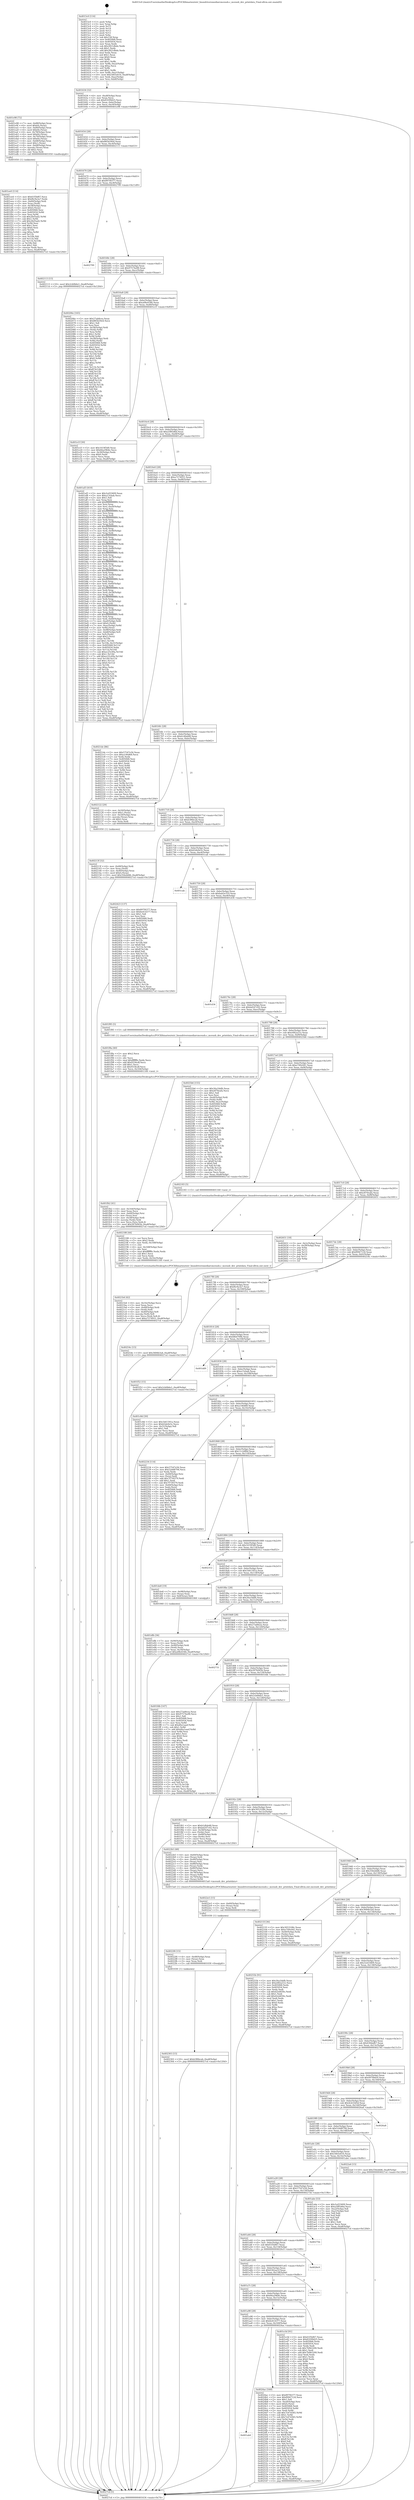 digraph "0x4015c0" {
  label = "0x4015c0 (/mnt/c/Users/mathe/Desktop/tcc/POCII/binaries/extr_linuxdriversmediarcmceusb.c_mceusb_dev_printdata_Final-ollvm.out::main(0))"
  labelloc = "t"
  node[shape=record]

  Entry [label="",width=0.3,height=0.3,shape=circle,fillcolor=black,style=filled]
  "0x401634" [label="{
     0x401634 [32]\l
     | [instrs]\l
     &nbsp;&nbsp;0x401634 \<+6\>: mov -0xa8(%rbp),%eax\l
     &nbsp;&nbsp;0x40163a \<+2\>: mov %eax,%ecx\l
     &nbsp;&nbsp;0x40163c \<+6\>: sub $0x83299d25,%ecx\l
     &nbsp;&nbsp;0x401642 \<+6\>: mov %eax,-0xbc(%rbp)\l
     &nbsp;&nbsp;0x401648 \<+6\>: mov %ecx,-0xc0(%rbp)\l
     &nbsp;&nbsp;0x40164e \<+6\>: je 0000000000401e98 \<main+0x8d8\>\l
  }"]
  "0x401e98" [label="{
     0x401e98 [72]\l
     | [instrs]\l
     &nbsp;&nbsp;0x401e98 \<+7\>: mov -0x88(%rbp),%rax\l
     &nbsp;&nbsp;0x401e9f \<+6\>: movl $0x64,(%rax)\l
     &nbsp;&nbsp;0x401ea5 \<+4\>: mov -0x80(%rbp),%rax\l
     &nbsp;&nbsp;0x401ea9 \<+6\>: movl $0x64,(%rax)\l
     &nbsp;&nbsp;0x401eaf \<+4\>: mov -0x78(%rbp),%rax\l
     &nbsp;&nbsp;0x401eb3 \<+6\>: movl $0x64,(%rax)\l
     &nbsp;&nbsp;0x401eb9 \<+4\>: mov -0x70(%rbp),%rax\l
     &nbsp;&nbsp;0x401ebd \<+6\>: movl $0x64,(%rax)\l
     &nbsp;&nbsp;0x401ec3 \<+4\>: mov -0x68(%rbp),%rax\l
     &nbsp;&nbsp;0x401ec7 \<+6\>: movl $0x1,(%rax)\l
     &nbsp;&nbsp;0x401ecd \<+4\>: mov -0x68(%rbp),%rax\l
     &nbsp;&nbsp;0x401ed1 \<+3\>: movslq (%rax),%rax\l
     &nbsp;&nbsp;0x401ed4 \<+4\>: shl $0x2,%rax\l
     &nbsp;&nbsp;0x401ed8 \<+3\>: mov %rax,%rdi\l
     &nbsp;&nbsp;0x401edb \<+5\>: call 0000000000401050 \<malloc@plt\>\l
     | [calls]\l
     &nbsp;&nbsp;0x401050 \{1\} (unknown)\l
  }"]
  "0x401654" [label="{
     0x401654 [28]\l
     | [instrs]\l
     &nbsp;&nbsp;0x401654 \<+5\>: jmp 0000000000401659 \<main+0x99\>\l
     &nbsp;&nbsp;0x401659 \<+6\>: mov -0xbc(%rbp),%eax\l
     &nbsp;&nbsp;0x40165f \<+5\>: sub $0x885b59e4,%eax\l
     &nbsp;&nbsp;0x401664 \<+6\>: mov %eax,-0xc4(%rbp)\l
     &nbsp;&nbsp;0x40166a \<+6\>: je 0000000000402113 \<main+0xb53\>\l
  }"]
  Exit [label="",width=0.3,height=0.3,shape=circle,fillcolor=black,style=filled,peripheries=2]
  "0x402113" [label="{
     0x402113 [15]\l
     | [instrs]\l
     &nbsp;&nbsp;0x402113 \<+10\>: movl $0x2cb0b6e1,-0xa8(%rbp)\l
     &nbsp;&nbsp;0x40211d \<+5\>: jmp 00000000004027cd \<main+0x120d\>\l
  }"]
  "0x401670" [label="{
     0x401670 [28]\l
     | [instrs]\l
     &nbsp;&nbsp;0x401670 \<+5\>: jmp 0000000000401675 \<main+0xb5\>\l
     &nbsp;&nbsp;0x401675 \<+6\>: mov -0xbc(%rbp),%eax\l
     &nbsp;&nbsp;0x40167b \<+5\>: sub $0x897f4377,%eax\l
     &nbsp;&nbsp;0x401680 \<+6\>: mov %eax,-0xc8(%rbp)\l
     &nbsp;&nbsp;0x401686 \<+6\>: je 0000000000402799 \<main+0x11d9\>\l
  }"]
  "0x401ab4" [label="{
     0x401ab4\l
  }", style=dashed]
  "0x402799" [label="{
     0x402799\l
  }", style=dashed]
  "0x40168c" [label="{
     0x40168c [28]\l
     | [instrs]\l
     &nbsp;&nbsp;0x40168c \<+5\>: jmp 0000000000401691 \<main+0xd1\>\l
     &nbsp;&nbsp;0x401691 \<+6\>: mov -0xbc(%rbp),%eax\l
     &nbsp;&nbsp;0x401697 \<+5\>: sub $0x97574a98,%eax\l
     &nbsp;&nbsp;0x40169c \<+6\>: mov %eax,-0xcc(%rbp)\l
     &nbsp;&nbsp;0x4016a2 \<+6\>: je 000000000040206e \<main+0xaae\>\l
  }"]
  "0x4024ac" [label="{
     0x4024ac [160]\l
     | [instrs]\l
     &nbsp;&nbsp;0x4024ac \<+5\>: mov $0x897f4377,%eax\l
     &nbsp;&nbsp;0x4024b1 \<+5\>: mov $0xf0947124,%ecx\l
     &nbsp;&nbsp;0x4024b6 \<+2\>: mov $0x1,%dl\l
     &nbsp;&nbsp;0x4024b8 \<+7\>: mov -0xa0(%rbp),%rsi\l
     &nbsp;&nbsp;0x4024bf \<+6\>: movl $0x0,(%rsi)\l
     &nbsp;&nbsp;0x4024c5 \<+7\>: mov 0x405068,%edi\l
     &nbsp;&nbsp;0x4024cc \<+8\>: mov 0x405054,%r8d\l
     &nbsp;&nbsp;0x4024d4 \<+3\>: mov %edi,%r9d\l
     &nbsp;&nbsp;0x4024d7 \<+7\>: add $0x7e47d365,%r9d\l
     &nbsp;&nbsp;0x4024de \<+4\>: sub $0x1,%r9d\l
     &nbsp;&nbsp;0x4024e2 \<+7\>: sub $0x7e47d365,%r9d\l
     &nbsp;&nbsp;0x4024e9 \<+4\>: imul %r9d,%edi\l
     &nbsp;&nbsp;0x4024ed \<+3\>: and $0x1,%edi\l
     &nbsp;&nbsp;0x4024f0 \<+3\>: cmp $0x0,%edi\l
     &nbsp;&nbsp;0x4024f3 \<+4\>: sete %r10b\l
     &nbsp;&nbsp;0x4024f7 \<+4\>: cmp $0xa,%r8d\l
     &nbsp;&nbsp;0x4024fb \<+4\>: setl %r11b\l
     &nbsp;&nbsp;0x4024ff \<+3\>: mov %r10b,%bl\l
     &nbsp;&nbsp;0x402502 \<+3\>: xor $0xff,%bl\l
     &nbsp;&nbsp;0x402505 \<+3\>: mov %r11b,%r14b\l
     &nbsp;&nbsp;0x402508 \<+4\>: xor $0xff,%r14b\l
     &nbsp;&nbsp;0x40250c \<+3\>: xor $0x0,%dl\l
     &nbsp;&nbsp;0x40250f \<+3\>: mov %bl,%r15b\l
     &nbsp;&nbsp;0x402512 \<+4\>: and $0x0,%r15b\l
     &nbsp;&nbsp;0x402516 \<+3\>: and %dl,%r10b\l
     &nbsp;&nbsp;0x402519 \<+3\>: mov %r14b,%r12b\l
     &nbsp;&nbsp;0x40251c \<+4\>: and $0x0,%r12b\l
     &nbsp;&nbsp;0x402520 \<+3\>: and %dl,%r11b\l
     &nbsp;&nbsp;0x402523 \<+3\>: or %r10b,%r15b\l
     &nbsp;&nbsp;0x402526 \<+3\>: or %r11b,%r12b\l
     &nbsp;&nbsp;0x402529 \<+3\>: xor %r12b,%r15b\l
     &nbsp;&nbsp;0x40252c \<+3\>: or %r14b,%bl\l
     &nbsp;&nbsp;0x40252f \<+3\>: xor $0xff,%bl\l
     &nbsp;&nbsp;0x402532 \<+3\>: or $0x0,%dl\l
     &nbsp;&nbsp;0x402535 \<+2\>: and %dl,%bl\l
     &nbsp;&nbsp;0x402537 \<+3\>: or %bl,%r15b\l
     &nbsp;&nbsp;0x40253a \<+4\>: test $0x1,%r15b\l
     &nbsp;&nbsp;0x40253e \<+3\>: cmovne %ecx,%eax\l
     &nbsp;&nbsp;0x402541 \<+6\>: mov %eax,-0xa8(%rbp)\l
     &nbsp;&nbsp;0x402547 \<+5\>: jmp 00000000004027cd \<main+0x120d\>\l
  }"]
  "0x40206e" [label="{
     0x40206e [165]\l
     | [instrs]\l
     &nbsp;&nbsp;0x40206e \<+5\>: mov $0x27ab8cea,%eax\l
     &nbsp;&nbsp;0x402073 \<+5\>: mov $0x885b59e4,%ecx\l
     &nbsp;&nbsp;0x402078 \<+2\>: mov $0x1,%dl\l
     &nbsp;&nbsp;0x40207a \<+2\>: xor %esi,%esi\l
     &nbsp;&nbsp;0x40207c \<+4\>: mov -0x58(%rbp),%rdi\l
     &nbsp;&nbsp;0x402080 \<+3\>: mov (%rdi),%r8d\l
     &nbsp;&nbsp;0x402083 \<+3\>: mov %esi,%r9d\l
     &nbsp;&nbsp;0x402086 \<+4\>: sub $0x1,%r9d\l
     &nbsp;&nbsp;0x40208a \<+3\>: sub %r9d,%r8d\l
     &nbsp;&nbsp;0x40208d \<+4\>: mov -0x58(%rbp),%rdi\l
     &nbsp;&nbsp;0x402091 \<+3\>: mov %r8d,(%rdi)\l
     &nbsp;&nbsp;0x402094 \<+8\>: mov 0x405068,%r8d\l
     &nbsp;&nbsp;0x40209c \<+8\>: mov 0x405054,%r9d\l
     &nbsp;&nbsp;0x4020a4 \<+3\>: sub $0x1,%esi\l
     &nbsp;&nbsp;0x4020a7 \<+3\>: mov %r8d,%r10d\l
     &nbsp;&nbsp;0x4020aa \<+3\>: add %esi,%r10d\l
     &nbsp;&nbsp;0x4020ad \<+4\>: imul %r10d,%r8d\l
     &nbsp;&nbsp;0x4020b1 \<+4\>: and $0x1,%r8d\l
     &nbsp;&nbsp;0x4020b5 \<+4\>: cmp $0x0,%r8d\l
     &nbsp;&nbsp;0x4020b9 \<+4\>: sete %r11b\l
     &nbsp;&nbsp;0x4020bd \<+4\>: cmp $0xa,%r9d\l
     &nbsp;&nbsp;0x4020c1 \<+3\>: setl %bl\l
     &nbsp;&nbsp;0x4020c4 \<+3\>: mov %r11b,%r14b\l
     &nbsp;&nbsp;0x4020c7 \<+4\>: xor $0xff,%r14b\l
     &nbsp;&nbsp;0x4020cb \<+3\>: mov %bl,%r15b\l
     &nbsp;&nbsp;0x4020ce \<+4\>: xor $0xff,%r15b\l
     &nbsp;&nbsp;0x4020d2 \<+3\>: xor $0x1,%dl\l
     &nbsp;&nbsp;0x4020d5 \<+3\>: mov %r14b,%r12b\l
     &nbsp;&nbsp;0x4020d8 \<+4\>: and $0xff,%r12b\l
     &nbsp;&nbsp;0x4020dc \<+3\>: and %dl,%r11b\l
     &nbsp;&nbsp;0x4020df \<+3\>: mov %r15b,%r13b\l
     &nbsp;&nbsp;0x4020e2 \<+4\>: and $0xff,%r13b\l
     &nbsp;&nbsp;0x4020e6 \<+2\>: and %dl,%bl\l
     &nbsp;&nbsp;0x4020e8 \<+3\>: or %r11b,%r12b\l
     &nbsp;&nbsp;0x4020eb \<+3\>: or %bl,%r13b\l
     &nbsp;&nbsp;0x4020ee \<+3\>: xor %r13b,%r12b\l
     &nbsp;&nbsp;0x4020f1 \<+3\>: or %r15b,%r14b\l
     &nbsp;&nbsp;0x4020f4 \<+4\>: xor $0xff,%r14b\l
     &nbsp;&nbsp;0x4020f8 \<+3\>: or $0x1,%dl\l
     &nbsp;&nbsp;0x4020fb \<+3\>: and %dl,%r14b\l
     &nbsp;&nbsp;0x4020fe \<+3\>: or %r14b,%r12b\l
     &nbsp;&nbsp;0x402101 \<+4\>: test $0x1,%r12b\l
     &nbsp;&nbsp;0x402105 \<+3\>: cmovne %ecx,%eax\l
     &nbsp;&nbsp;0x402108 \<+6\>: mov %eax,-0xa8(%rbp)\l
     &nbsp;&nbsp;0x40210e \<+5\>: jmp 00000000004027cd \<main+0x120d\>\l
  }"]
  "0x4016a8" [label="{
     0x4016a8 [28]\l
     | [instrs]\l
     &nbsp;&nbsp;0x4016a8 \<+5\>: jmp 00000000004016ad \<main+0xed\>\l
     &nbsp;&nbsp;0x4016ad \<+6\>: mov -0xbc(%rbp),%eax\l
     &nbsp;&nbsp;0x4016b3 \<+5\>: sub $0xa08e4346,%eax\l
     &nbsp;&nbsp;0x4016b8 \<+6\>: mov %eax,-0xd0(%rbp)\l
     &nbsp;&nbsp;0x4016be \<+6\>: je 0000000000401e1f \<main+0x85f\>\l
  }"]
  "0x402303" [label="{
     0x402303 [15]\l
     | [instrs]\l
     &nbsp;&nbsp;0x402303 \<+10\>: movl $0xb3f6bcab,-0xa8(%rbp)\l
     &nbsp;&nbsp;0x40230d \<+5\>: jmp 00000000004027cd \<main+0x120d\>\l
  }"]
  "0x401e1f" [label="{
     0x401e1f [30]\l
     | [instrs]\l
     &nbsp;&nbsp;0x401e1f \<+5\>: mov $0x1619f3d0,%eax\l
     &nbsp;&nbsp;0x401e24 \<+5\>: mov $0x66a2964e,%ecx\l
     &nbsp;&nbsp;0x401e29 \<+3\>: mov -0x30(%rbp),%edx\l
     &nbsp;&nbsp;0x401e2c \<+3\>: cmp $0x0,%edx\l
     &nbsp;&nbsp;0x401e2f \<+3\>: cmove %ecx,%eax\l
     &nbsp;&nbsp;0x401e32 \<+6\>: mov %eax,-0xa8(%rbp)\l
     &nbsp;&nbsp;0x401e38 \<+5\>: jmp 00000000004027cd \<main+0x120d\>\l
  }"]
  "0x4016c4" [label="{
     0x4016c4 [28]\l
     | [instrs]\l
     &nbsp;&nbsp;0x4016c4 \<+5\>: jmp 00000000004016c9 \<main+0x109\>\l
     &nbsp;&nbsp;0x4016c9 \<+6\>: mov -0xbc(%rbp),%eax\l
     &nbsp;&nbsp;0x4016cf \<+5\>: sub $0xa5f85d6d,%eax\l
     &nbsp;&nbsp;0x4016d4 \<+6\>: mov %eax,-0xd4(%rbp)\l
     &nbsp;&nbsp;0x4016da \<+6\>: je 0000000000401af3 \<main+0x533\>\l
  }"]
  "0x4022f4" [label="{
     0x4022f4 [15]\l
     | [instrs]\l
     &nbsp;&nbsp;0x4022f4 \<+4\>: mov -0x48(%rbp),%rax\l
     &nbsp;&nbsp;0x4022f8 \<+3\>: mov (%rax),%rax\l
     &nbsp;&nbsp;0x4022fb \<+3\>: mov %rax,%rdi\l
     &nbsp;&nbsp;0x4022fe \<+5\>: call 0000000000401030 \<free@plt\>\l
     | [calls]\l
     &nbsp;&nbsp;0x401030 \{1\} (unknown)\l
  }"]
  "0x401af3" [label="{
     0x401af3 [410]\l
     | [instrs]\l
     &nbsp;&nbsp;0x401af3 \<+5\>: mov $0x3cd33409,%eax\l
     &nbsp;&nbsp;0x401af8 \<+5\>: mov $0xa13cbab,%ecx\l
     &nbsp;&nbsp;0x401afd \<+2\>: mov $0x1,%dl\l
     &nbsp;&nbsp;0x401aff \<+3\>: mov %rsp,%rsi\l
     &nbsp;&nbsp;0x401b02 \<+4\>: add $0xfffffffffffffff0,%rsi\l
     &nbsp;&nbsp;0x401b06 \<+3\>: mov %rsi,%rsp\l
     &nbsp;&nbsp;0x401b09 \<+7\>: mov %rsi,-0xa0(%rbp)\l
     &nbsp;&nbsp;0x401b10 \<+3\>: mov %rsp,%rsi\l
     &nbsp;&nbsp;0x401b13 \<+4\>: add $0xfffffffffffffff0,%rsi\l
     &nbsp;&nbsp;0x401b17 \<+3\>: mov %rsi,%rsp\l
     &nbsp;&nbsp;0x401b1a \<+3\>: mov %rsp,%rdi\l
     &nbsp;&nbsp;0x401b1d \<+4\>: add $0xfffffffffffffff0,%rdi\l
     &nbsp;&nbsp;0x401b21 \<+3\>: mov %rdi,%rsp\l
     &nbsp;&nbsp;0x401b24 \<+7\>: mov %rdi,-0x98(%rbp)\l
     &nbsp;&nbsp;0x401b2b \<+3\>: mov %rsp,%rdi\l
     &nbsp;&nbsp;0x401b2e \<+4\>: add $0xfffffffffffffff0,%rdi\l
     &nbsp;&nbsp;0x401b32 \<+3\>: mov %rdi,%rsp\l
     &nbsp;&nbsp;0x401b35 \<+7\>: mov %rdi,-0x90(%rbp)\l
     &nbsp;&nbsp;0x401b3c \<+3\>: mov %rsp,%rdi\l
     &nbsp;&nbsp;0x401b3f \<+4\>: add $0xfffffffffffffff0,%rdi\l
     &nbsp;&nbsp;0x401b43 \<+3\>: mov %rdi,%rsp\l
     &nbsp;&nbsp;0x401b46 \<+7\>: mov %rdi,-0x88(%rbp)\l
     &nbsp;&nbsp;0x401b4d \<+3\>: mov %rsp,%rdi\l
     &nbsp;&nbsp;0x401b50 \<+4\>: add $0xfffffffffffffff0,%rdi\l
     &nbsp;&nbsp;0x401b54 \<+3\>: mov %rdi,%rsp\l
     &nbsp;&nbsp;0x401b57 \<+4\>: mov %rdi,-0x80(%rbp)\l
     &nbsp;&nbsp;0x401b5b \<+3\>: mov %rsp,%rdi\l
     &nbsp;&nbsp;0x401b5e \<+4\>: add $0xfffffffffffffff0,%rdi\l
     &nbsp;&nbsp;0x401b62 \<+3\>: mov %rdi,%rsp\l
     &nbsp;&nbsp;0x401b65 \<+4\>: mov %rdi,-0x78(%rbp)\l
     &nbsp;&nbsp;0x401b69 \<+3\>: mov %rsp,%rdi\l
     &nbsp;&nbsp;0x401b6c \<+4\>: add $0xfffffffffffffff0,%rdi\l
     &nbsp;&nbsp;0x401b70 \<+3\>: mov %rdi,%rsp\l
     &nbsp;&nbsp;0x401b73 \<+4\>: mov %rdi,-0x70(%rbp)\l
     &nbsp;&nbsp;0x401b77 \<+3\>: mov %rsp,%rdi\l
     &nbsp;&nbsp;0x401b7a \<+4\>: add $0xfffffffffffffff0,%rdi\l
     &nbsp;&nbsp;0x401b7e \<+3\>: mov %rdi,%rsp\l
     &nbsp;&nbsp;0x401b81 \<+4\>: mov %rdi,-0x68(%rbp)\l
     &nbsp;&nbsp;0x401b85 \<+3\>: mov %rsp,%rdi\l
     &nbsp;&nbsp;0x401b88 \<+4\>: add $0xfffffffffffffff0,%rdi\l
     &nbsp;&nbsp;0x401b8c \<+3\>: mov %rdi,%rsp\l
     &nbsp;&nbsp;0x401b8f \<+4\>: mov %rdi,-0x60(%rbp)\l
     &nbsp;&nbsp;0x401b93 \<+3\>: mov %rsp,%rdi\l
     &nbsp;&nbsp;0x401b96 \<+4\>: add $0xfffffffffffffff0,%rdi\l
     &nbsp;&nbsp;0x401b9a \<+3\>: mov %rdi,%rsp\l
     &nbsp;&nbsp;0x401b9d \<+4\>: mov %rdi,-0x58(%rbp)\l
     &nbsp;&nbsp;0x401ba1 \<+3\>: mov %rsp,%rdi\l
     &nbsp;&nbsp;0x401ba4 \<+4\>: add $0xfffffffffffffff0,%rdi\l
     &nbsp;&nbsp;0x401ba8 \<+3\>: mov %rdi,%rsp\l
     &nbsp;&nbsp;0x401bab \<+4\>: mov %rdi,-0x50(%rbp)\l
     &nbsp;&nbsp;0x401baf \<+3\>: mov %rsp,%rdi\l
     &nbsp;&nbsp;0x401bb2 \<+4\>: add $0xfffffffffffffff0,%rdi\l
     &nbsp;&nbsp;0x401bb6 \<+3\>: mov %rdi,%rsp\l
     &nbsp;&nbsp;0x401bb9 \<+4\>: mov %rdi,-0x48(%rbp)\l
     &nbsp;&nbsp;0x401bbd \<+3\>: mov %rsp,%rdi\l
     &nbsp;&nbsp;0x401bc0 \<+4\>: add $0xfffffffffffffff0,%rdi\l
     &nbsp;&nbsp;0x401bc4 \<+3\>: mov %rdi,%rsp\l
     &nbsp;&nbsp;0x401bc7 \<+4\>: mov %rdi,-0x40(%rbp)\l
     &nbsp;&nbsp;0x401bcb \<+7\>: mov -0xa0(%rbp),%rdi\l
     &nbsp;&nbsp;0x401bd2 \<+6\>: movl $0x0,(%rdi)\l
     &nbsp;&nbsp;0x401bd8 \<+7\>: mov -0xac(%rbp),%r8d\l
     &nbsp;&nbsp;0x401bdf \<+3\>: mov %r8d,(%rsi)\l
     &nbsp;&nbsp;0x401be2 \<+7\>: mov -0x98(%rbp),%rdi\l
     &nbsp;&nbsp;0x401be9 \<+7\>: mov -0xb8(%rbp),%r9\l
     &nbsp;&nbsp;0x401bf0 \<+3\>: mov %r9,(%rdi)\l
     &nbsp;&nbsp;0x401bf3 \<+3\>: cmpl $0x2,(%rsi)\l
     &nbsp;&nbsp;0x401bf6 \<+4\>: setne %r10b\l
     &nbsp;&nbsp;0x401bfa \<+4\>: and $0x1,%r10b\l
     &nbsp;&nbsp;0x401bfe \<+4\>: mov %r10b,-0x31(%rbp)\l
     &nbsp;&nbsp;0x401c02 \<+8\>: mov 0x405068,%r11d\l
     &nbsp;&nbsp;0x401c0a \<+7\>: mov 0x405054,%ebx\l
     &nbsp;&nbsp;0x401c11 \<+3\>: mov %r11d,%r14d\l
     &nbsp;&nbsp;0x401c14 \<+7\>: sub $0xec25c49a,%r14d\l
     &nbsp;&nbsp;0x401c1b \<+4\>: sub $0x1,%r14d\l
     &nbsp;&nbsp;0x401c1f \<+7\>: add $0xec25c49a,%r14d\l
     &nbsp;&nbsp;0x401c26 \<+4\>: imul %r14d,%r11d\l
     &nbsp;&nbsp;0x401c2a \<+4\>: and $0x1,%r11d\l
     &nbsp;&nbsp;0x401c2e \<+4\>: cmp $0x0,%r11d\l
     &nbsp;&nbsp;0x401c32 \<+4\>: sete %r10b\l
     &nbsp;&nbsp;0x401c36 \<+3\>: cmp $0xa,%ebx\l
     &nbsp;&nbsp;0x401c39 \<+4\>: setl %r15b\l
     &nbsp;&nbsp;0x401c3d \<+3\>: mov %r10b,%r12b\l
     &nbsp;&nbsp;0x401c40 \<+4\>: xor $0xff,%r12b\l
     &nbsp;&nbsp;0x401c44 \<+3\>: mov %r15b,%r13b\l
     &nbsp;&nbsp;0x401c47 \<+4\>: xor $0xff,%r13b\l
     &nbsp;&nbsp;0x401c4b \<+3\>: xor $0x0,%dl\l
     &nbsp;&nbsp;0x401c4e \<+3\>: mov %r12b,%sil\l
     &nbsp;&nbsp;0x401c51 \<+4\>: and $0x0,%sil\l
     &nbsp;&nbsp;0x401c55 \<+3\>: and %dl,%r10b\l
     &nbsp;&nbsp;0x401c58 \<+3\>: mov %r13b,%dil\l
     &nbsp;&nbsp;0x401c5b \<+4\>: and $0x0,%dil\l
     &nbsp;&nbsp;0x401c5f \<+3\>: and %dl,%r15b\l
     &nbsp;&nbsp;0x401c62 \<+3\>: or %r10b,%sil\l
     &nbsp;&nbsp;0x401c65 \<+3\>: or %r15b,%dil\l
     &nbsp;&nbsp;0x401c68 \<+3\>: xor %dil,%sil\l
     &nbsp;&nbsp;0x401c6b \<+3\>: or %r13b,%r12b\l
     &nbsp;&nbsp;0x401c6e \<+4\>: xor $0xff,%r12b\l
     &nbsp;&nbsp;0x401c72 \<+3\>: or $0x0,%dl\l
     &nbsp;&nbsp;0x401c75 \<+3\>: and %dl,%r12b\l
     &nbsp;&nbsp;0x401c78 \<+3\>: or %r12b,%sil\l
     &nbsp;&nbsp;0x401c7b \<+4\>: test $0x1,%sil\l
     &nbsp;&nbsp;0x401c7f \<+3\>: cmovne %ecx,%eax\l
     &nbsp;&nbsp;0x401c82 \<+6\>: mov %eax,-0xa8(%rbp)\l
     &nbsp;&nbsp;0x401c88 \<+5\>: jmp 00000000004027cd \<main+0x120d\>\l
  }"]
  "0x4016e0" [label="{
     0x4016e0 [28]\l
     | [instrs]\l
     &nbsp;&nbsp;0x4016e0 \<+5\>: jmp 00000000004016e5 \<main+0x125\>\l
     &nbsp;&nbsp;0x4016e5 \<+6\>: mov -0xbc(%rbp),%eax\l
     &nbsp;&nbsp;0x4016eb \<+5\>: sub $0xa7274931,%eax\l
     &nbsp;&nbsp;0x4016f0 \<+6\>: mov %eax,-0xd8(%rbp)\l
     &nbsp;&nbsp;0x4016f6 \<+6\>: je 00000000004021de \<main+0xc1e\>\l
  }"]
  "0x4022e5" [label="{
     0x4022e5 [15]\l
     | [instrs]\l
     &nbsp;&nbsp;0x4022e5 \<+4\>: mov -0x60(%rbp),%rax\l
     &nbsp;&nbsp;0x4022e9 \<+3\>: mov (%rax),%rax\l
     &nbsp;&nbsp;0x4022ec \<+3\>: mov %rax,%rdi\l
     &nbsp;&nbsp;0x4022ef \<+5\>: call 0000000000401030 \<free@plt\>\l
     | [calls]\l
     &nbsp;&nbsp;0x401030 \{1\} (unknown)\l
  }"]
  "0x4021de" [label="{
     0x4021de [86]\l
     | [instrs]\l
     &nbsp;&nbsp;0x4021de \<+5\>: mov $0x57547e56,%eax\l
     &nbsp;&nbsp;0x4021e3 \<+5\>: mov $0xa146d68,%ecx\l
     &nbsp;&nbsp;0x4021e8 \<+2\>: xor %edx,%edx\l
     &nbsp;&nbsp;0x4021ea \<+7\>: mov 0x405068,%esi\l
     &nbsp;&nbsp;0x4021f1 \<+7\>: mov 0x405054,%edi\l
     &nbsp;&nbsp;0x4021f8 \<+3\>: sub $0x1,%edx\l
     &nbsp;&nbsp;0x4021fb \<+3\>: mov %esi,%r8d\l
     &nbsp;&nbsp;0x4021fe \<+3\>: add %edx,%r8d\l
     &nbsp;&nbsp;0x402201 \<+4\>: imul %r8d,%esi\l
     &nbsp;&nbsp;0x402205 \<+3\>: and $0x1,%esi\l
     &nbsp;&nbsp;0x402208 \<+3\>: cmp $0x0,%esi\l
     &nbsp;&nbsp;0x40220b \<+4\>: sete %r9b\l
     &nbsp;&nbsp;0x40220f \<+3\>: cmp $0xa,%edi\l
     &nbsp;&nbsp;0x402212 \<+4\>: setl %r10b\l
     &nbsp;&nbsp;0x402216 \<+3\>: mov %r9b,%r11b\l
     &nbsp;&nbsp;0x402219 \<+3\>: and %r10b,%r11b\l
     &nbsp;&nbsp;0x40221c \<+3\>: xor %r10b,%r9b\l
     &nbsp;&nbsp;0x40221f \<+3\>: or %r9b,%r11b\l
     &nbsp;&nbsp;0x402222 \<+4\>: test $0x1,%r11b\l
     &nbsp;&nbsp;0x402226 \<+3\>: cmovne %ecx,%eax\l
     &nbsp;&nbsp;0x402229 \<+6\>: mov %eax,-0xa8(%rbp)\l
     &nbsp;&nbsp;0x40222f \<+5\>: jmp 00000000004027cd \<main+0x120d\>\l
  }"]
  "0x4016fc" [label="{
     0x4016fc [28]\l
     | [instrs]\l
     &nbsp;&nbsp;0x4016fc \<+5\>: jmp 0000000000401701 \<main+0x141\>\l
     &nbsp;&nbsp;0x401701 \<+6\>: mov -0xbc(%rbp),%eax\l
     &nbsp;&nbsp;0x401707 \<+5\>: sub $0xb1dfab48,%eax\l
     &nbsp;&nbsp;0x40170c \<+6\>: mov %eax,-0xdc(%rbp)\l
     &nbsp;&nbsp;0x401712 \<+6\>: je 0000000000402122 \<main+0xb62\>\l
  }"]
  "0x4021b4" [label="{
     0x4021b4 [42]\l
     | [instrs]\l
     &nbsp;&nbsp;0x4021b4 \<+6\>: mov -0x16c(%rbp),%ecx\l
     &nbsp;&nbsp;0x4021ba \<+3\>: imul %eax,%ecx\l
     &nbsp;&nbsp;0x4021bd \<+4\>: mov -0x48(%rbp),%rdi\l
     &nbsp;&nbsp;0x4021c1 \<+3\>: mov (%rdi),%rdi\l
     &nbsp;&nbsp;0x4021c4 \<+4\>: mov -0x40(%rbp),%r8\l
     &nbsp;&nbsp;0x4021c8 \<+3\>: movslq (%r8),%r8\l
     &nbsp;&nbsp;0x4021cb \<+4\>: mov %ecx,(%rdi,%r8,4)\l
     &nbsp;&nbsp;0x4021cf \<+10\>: movl $0xa7274931,-0xa8(%rbp)\l
     &nbsp;&nbsp;0x4021d9 \<+5\>: jmp 00000000004027cd \<main+0x120d\>\l
  }"]
  "0x402122" [label="{
     0x402122 [29]\l
     | [instrs]\l
     &nbsp;&nbsp;0x402122 \<+4\>: mov -0x50(%rbp),%rax\l
     &nbsp;&nbsp;0x402126 \<+6\>: movl $0x1,(%rax)\l
     &nbsp;&nbsp;0x40212c \<+4\>: mov -0x50(%rbp),%rax\l
     &nbsp;&nbsp;0x402130 \<+3\>: movslq (%rax),%rax\l
     &nbsp;&nbsp;0x402133 \<+4\>: shl $0x2,%rax\l
     &nbsp;&nbsp;0x402137 \<+3\>: mov %rax,%rdi\l
     &nbsp;&nbsp;0x40213a \<+5\>: call 0000000000401050 \<malloc@plt\>\l
     | [calls]\l
     &nbsp;&nbsp;0x401050 \{1\} (unknown)\l
  }"]
  "0x401718" [label="{
     0x401718 [28]\l
     | [instrs]\l
     &nbsp;&nbsp;0x401718 \<+5\>: jmp 000000000040171d \<main+0x15d\>\l
     &nbsp;&nbsp;0x40171d \<+6\>: mov -0xbc(%rbp),%eax\l
     &nbsp;&nbsp;0x401723 \<+5\>: sub $0xb3f6bcab,%eax\l
     &nbsp;&nbsp;0x401728 \<+6\>: mov %eax,-0xe0(%rbp)\l
     &nbsp;&nbsp;0x40172e \<+6\>: je 0000000000402423 \<main+0xe63\>\l
  }"]
  "0x402188" [label="{
     0x402188 [44]\l
     | [instrs]\l
     &nbsp;&nbsp;0x402188 \<+2\>: xor %ecx,%ecx\l
     &nbsp;&nbsp;0x40218a \<+5\>: mov $0x2,%edx\l
     &nbsp;&nbsp;0x40218f \<+6\>: mov %edx,-0x168(%rbp)\l
     &nbsp;&nbsp;0x402195 \<+1\>: cltd\l
     &nbsp;&nbsp;0x402196 \<+6\>: mov -0x168(%rbp),%esi\l
     &nbsp;&nbsp;0x40219c \<+2\>: idiv %esi\l
     &nbsp;&nbsp;0x40219e \<+6\>: imul $0xfffffffe,%edx,%edx\l
     &nbsp;&nbsp;0x4021a4 \<+3\>: sub $0x1,%ecx\l
     &nbsp;&nbsp;0x4021a7 \<+2\>: sub %ecx,%edx\l
     &nbsp;&nbsp;0x4021a9 \<+6\>: mov %edx,-0x16c(%rbp)\l
     &nbsp;&nbsp;0x4021af \<+5\>: call 0000000000401160 \<next_i\>\l
     | [calls]\l
     &nbsp;&nbsp;0x401160 \{1\} (/mnt/c/Users/mathe/Desktop/tcc/POCII/binaries/extr_linuxdriversmediarcmceusb.c_mceusb_dev_printdata_Final-ollvm.out::next_i)\l
  }"]
  "0x402423" [label="{
     0x402423 [137]\l
     | [instrs]\l
     &nbsp;&nbsp;0x402423 \<+5\>: mov $0x897f4377,%eax\l
     &nbsp;&nbsp;0x402428 \<+5\>: mov $0x6e414377,%ecx\l
     &nbsp;&nbsp;0x40242d \<+2\>: mov $0x1,%dl\l
     &nbsp;&nbsp;0x40242f \<+2\>: xor %esi,%esi\l
     &nbsp;&nbsp;0x402431 \<+7\>: mov 0x405068,%edi\l
     &nbsp;&nbsp;0x402438 \<+8\>: mov 0x405054,%r8d\l
     &nbsp;&nbsp;0x402440 \<+3\>: sub $0x1,%esi\l
     &nbsp;&nbsp;0x402443 \<+3\>: mov %edi,%r9d\l
     &nbsp;&nbsp;0x402446 \<+3\>: add %esi,%r9d\l
     &nbsp;&nbsp;0x402449 \<+4\>: imul %r9d,%edi\l
     &nbsp;&nbsp;0x40244d \<+3\>: and $0x1,%edi\l
     &nbsp;&nbsp;0x402450 \<+3\>: cmp $0x0,%edi\l
     &nbsp;&nbsp;0x402453 \<+4\>: sete %r10b\l
     &nbsp;&nbsp;0x402457 \<+4\>: cmp $0xa,%r8d\l
     &nbsp;&nbsp;0x40245b \<+4\>: setl %r11b\l
     &nbsp;&nbsp;0x40245f \<+3\>: mov %r10b,%bl\l
     &nbsp;&nbsp;0x402462 \<+3\>: xor $0xff,%bl\l
     &nbsp;&nbsp;0x402465 \<+3\>: mov %r11b,%r14b\l
     &nbsp;&nbsp;0x402468 \<+4\>: xor $0xff,%r14b\l
     &nbsp;&nbsp;0x40246c \<+3\>: xor $0x0,%dl\l
     &nbsp;&nbsp;0x40246f \<+3\>: mov %bl,%r15b\l
     &nbsp;&nbsp;0x402472 \<+4\>: and $0x0,%r15b\l
     &nbsp;&nbsp;0x402476 \<+3\>: and %dl,%r10b\l
     &nbsp;&nbsp;0x402479 \<+3\>: mov %r14b,%r12b\l
     &nbsp;&nbsp;0x40247c \<+4\>: and $0x0,%r12b\l
     &nbsp;&nbsp;0x402480 \<+3\>: and %dl,%r11b\l
     &nbsp;&nbsp;0x402483 \<+3\>: or %r10b,%r15b\l
     &nbsp;&nbsp;0x402486 \<+3\>: or %r11b,%r12b\l
     &nbsp;&nbsp;0x402489 \<+3\>: xor %r12b,%r15b\l
     &nbsp;&nbsp;0x40248c \<+3\>: or %r14b,%bl\l
     &nbsp;&nbsp;0x40248f \<+3\>: xor $0xff,%bl\l
     &nbsp;&nbsp;0x402492 \<+3\>: or $0x0,%dl\l
     &nbsp;&nbsp;0x402495 \<+2\>: and %dl,%bl\l
     &nbsp;&nbsp;0x402497 \<+3\>: or %bl,%r15b\l
     &nbsp;&nbsp;0x40249a \<+4\>: test $0x1,%r15b\l
     &nbsp;&nbsp;0x40249e \<+3\>: cmovne %ecx,%eax\l
     &nbsp;&nbsp;0x4024a1 \<+6\>: mov %eax,-0xa8(%rbp)\l
     &nbsp;&nbsp;0x4024a7 \<+5\>: jmp 00000000004027cd \<main+0x120d\>\l
  }"]
  "0x401734" [label="{
     0x401734 [28]\l
     | [instrs]\l
     &nbsp;&nbsp;0x401734 \<+5\>: jmp 0000000000401739 \<main+0x179\>\l
     &nbsp;&nbsp;0x401739 \<+6\>: mov -0xbc(%rbp),%eax\l
     &nbsp;&nbsp;0x40173f \<+5\>: sub $0xb5de0e5c,%eax\l
     &nbsp;&nbsp;0x401744 \<+6\>: mov %eax,-0xe4(%rbp)\l
     &nbsp;&nbsp;0x40174a \<+6\>: je 0000000000401cab \<main+0x6eb\>\l
  }"]
  "0x40213f" [label="{
     0x40213f [32]\l
     | [instrs]\l
     &nbsp;&nbsp;0x40213f \<+4\>: mov -0x48(%rbp),%rdi\l
     &nbsp;&nbsp;0x402143 \<+3\>: mov %rax,(%rdi)\l
     &nbsp;&nbsp;0x402146 \<+4\>: mov -0x40(%rbp),%rax\l
     &nbsp;&nbsp;0x40214a \<+6\>: movl $0x0,(%rax)\l
     &nbsp;&nbsp;0x402150 \<+10\>: movl $0x356ebfd6,-0xa8(%rbp)\l
     &nbsp;&nbsp;0x40215a \<+5\>: jmp 00000000004027cd \<main+0x120d\>\l
  }"]
  "0x401cab" [label="{
     0x401cab\l
  }", style=dashed]
  "0x401750" [label="{
     0x401750 [28]\l
     | [instrs]\l
     &nbsp;&nbsp;0x401750 \<+5\>: jmp 0000000000401755 \<main+0x195\>\l
     &nbsp;&nbsp;0x401755 \<+6\>: mov -0xbc(%rbp),%eax\l
     &nbsp;&nbsp;0x40175b \<+5\>: sub $0xbab5e310,%eax\l
     &nbsp;&nbsp;0x401760 \<+6\>: mov %eax,-0xe8(%rbp)\l
     &nbsp;&nbsp;0x401766 \<+6\>: je 0000000000401d34 \<main+0x774\>\l
  }"]
  "0x401fb2" [label="{
     0x401fb2 [41]\l
     | [instrs]\l
     &nbsp;&nbsp;0x401fb2 \<+6\>: mov -0x164(%rbp),%ecx\l
     &nbsp;&nbsp;0x401fb8 \<+3\>: imul %eax,%ecx\l
     &nbsp;&nbsp;0x401fbb \<+4\>: mov -0x60(%rbp),%rsi\l
     &nbsp;&nbsp;0x401fbf \<+3\>: mov (%rsi),%rsi\l
     &nbsp;&nbsp;0x401fc2 \<+4\>: mov -0x58(%rbp),%rdi\l
     &nbsp;&nbsp;0x401fc6 \<+3\>: movslq (%rdi),%rdi\l
     &nbsp;&nbsp;0x401fc9 \<+3\>: mov %ecx,(%rsi,%rdi,4)\l
     &nbsp;&nbsp;0x401fcc \<+10\>: movl $0x287b945b,-0xa8(%rbp)\l
     &nbsp;&nbsp;0x401fd6 \<+5\>: jmp 00000000004027cd \<main+0x120d\>\l
  }"]
  "0x401d34" [label="{
     0x401d34\l
  }", style=dashed]
  "0x40176c" [label="{
     0x40176c [28]\l
     | [instrs]\l
     &nbsp;&nbsp;0x40176c \<+5\>: jmp 0000000000401771 \<main+0x1b1\>\l
     &nbsp;&nbsp;0x401771 \<+6\>: mov -0xbc(%rbp),%eax\l
     &nbsp;&nbsp;0x401777 \<+5\>: sub $0xbd247c02,%eax\l
     &nbsp;&nbsp;0x40177c \<+6\>: mov %eax,-0xec(%rbp)\l
     &nbsp;&nbsp;0x401782 \<+6\>: je 0000000000401f85 \<main+0x9c5\>\l
  }"]
  "0x401f8a" [label="{
     0x401f8a [40]\l
     | [instrs]\l
     &nbsp;&nbsp;0x401f8a \<+5\>: mov $0x2,%ecx\l
     &nbsp;&nbsp;0x401f8f \<+1\>: cltd\l
     &nbsp;&nbsp;0x401f90 \<+2\>: idiv %ecx\l
     &nbsp;&nbsp;0x401f92 \<+6\>: imul $0xfffffffe,%edx,%ecx\l
     &nbsp;&nbsp;0x401f98 \<+6\>: add $0x9334cdf,%ecx\l
     &nbsp;&nbsp;0x401f9e \<+3\>: add $0x1,%ecx\l
     &nbsp;&nbsp;0x401fa1 \<+6\>: sub $0x9334cdf,%ecx\l
     &nbsp;&nbsp;0x401fa7 \<+6\>: mov %ecx,-0x164(%rbp)\l
     &nbsp;&nbsp;0x401fad \<+5\>: call 0000000000401160 \<next_i\>\l
     | [calls]\l
     &nbsp;&nbsp;0x401160 \{1\} (/mnt/c/Users/mathe/Desktop/tcc/POCII/binaries/extr_linuxdriversmediarcmceusb.c_mceusb_dev_printdata_Final-ollvm.out::next_i)\l
  }"]
  "0x401f85" [label="{
     0x401f85 [5]\l
     | [instrs]\l
     &nbsp;&nbsp;0x401f85 \<+5\>: call 0000000000401160 \<next_i\>\l
     | [calls]\l
     &nbsp;&nbsp;0x401160 \{1\} (/mnt/c/Users/mathe/Desktop/tcc/POCII/binaries/extr_linuxdriversmediarcmceusb.c_mceusb_dev_printdata_Final-ollvm.out::next_i)\l
  }"]
  "0x401788" [label="{
     0x401788 [28]\l
     | [instrs]\l
     &nbsp;&nbsp;0x401788 \<+5\>: jmp 000000000040178d \<main+0x1cd\>\l
     &nbsp;&nbsp;0x40178d \<+6\>: mov -0xbc(%rbp),%eax\l
     &nbsp;&nbsp;0x401793 \<+5\>: sub $0xe082a51e,%eax\l
     &nbsp;&nbsp;0x401798 \<+6\>: mov %eax,-0xf0(%rbp)\l
     &nbsp;&nbsp;0x40179e \<+6\>: je 00000000004025b6 \<main+0xff6\>\l
  }"]
  "0x401ee0" [label="{
     0x401ee0 [114]\l
     | [instrs]\l
     &nbsp;&nbsp;0x401ee0 \<+5\>: mov $0x61f5bf67,%ecx\l
     &nbsp;&nbsp;0x401ee5 \<+5\>: mov $0xf6c9a3a7,%edx\l
     &nbsp;&nbsp;0x401eea \<+4\>: mov -0x60(%rbp),%rdi\l
     &nbsp;&nbsp;0x401eee \<+3\>: mov %rax,(%rdi)\l
     &nbsp;&nbsp;0x401ef1 \<+4\>: mov -0x58(%rbp),%rax\l
     &nbsp;&nbsp;0x401ef5 \<+6\>: movl $0x0,(%rax)\l
     &nbsp;&nbsp;0x401efb \<+7\>: mov 0x405068,%esi\l
     &nbsp;&nbsp;0x401f02 \<+8\>: mov 0x405054,%r8d\l
     &nbsp;&nbsp;0x401f0a \<+3\>: mov %esi,%r9d\l
     &nbsp;&nbsp;0x401f0d \<+7\>: sub $0x2fef3ad2,%r9d\l
     &nbsp;&nbsp;0x401f14 \<+4\>: sub $0x1,%r9d\l
     &nbsp;&nbsp;0x401f18 \<+7\>: add $0x2fef3ad2,%r9d\l
     &nbsp;&nbsp;0x401f1f \<+4\>: imul %r9d,%esi\l
     &nbsp;&nbsp;0x401f23 \<+3\>: and $0x1,%esi\l
     &nbsp;&nbsp;0x401f26 \<+3\>: cmp $0x0,%esi\l
     &nbsp;&nbsp;0x401f29 \<+4\>: sete %r10b\l
     &nbsp;&nbsp;0x401f2d \<+4\>: cmp $0xa,%r8d\l
     &nbsp;&nbsp;0x401f31 \<+4\>: setl %r11b\l
     &nbsp;&nbsp;0x401f35 \<+3\>: mov %r10b,%bl\l
     &nbsp;&nbsp;0x401f38 \<+3\>: and %r11b,%bl\l
     &nbsp;&nbsp;0x401f3b \<+3\>: xor %r11b,%r10b\l
     &nbsp;&nbsp;0x401f3e \<+3\>: or %r10b,%bl\l
     &nbsp;&nbsp;0x401f41 \<+3\>: test $0x1,%bl\l
     &nbsp;&nbsp;0x401f44 \<+3\>: cmovne %edx,%ecx\l
     &nbsp;&nbsp;0x401f47 \<+6\>: mov %ecx,-0xa8(%rbp)\l
     &nbsp;&nbsp;0x401f4d \<+5\>: jmp 00000000004027cd \<main+0x120d\>\l
  }"]
  "0x4025b6" [label="{
     0x4025b6 [155]\l
     | [instrs]\l
     &nbsp;&nbsp;0x4025b6 \<+5\>: mov $0x26a1bbfb,%eax\l
     &nbsp;&nbsp;0x4025bb \<+5\>: mov $0xe870eafa,%ecx\l
     &nbsp;&nbsp;0x4025c0 \<+2\>: mov $0x1,%dl\l
     &nbsp;&nbsp;0x4025c2 \<+2\>: xor %esi,%esi\l
     &nbsp;&nbsp;0x4025c4 \<+7\>: mov -0xa0(%rbp),%rdi\l
     &nbsp;&nbsp;0x4025cb \<+3\>: mov (%rdi),%r8d\l
     &nbsp;&nbsp;0x4025ce \<+4\>: mov %r8d,-0x2c(%rbp)\l
     &nbsp;&nbsp;0x4025d2 \<+8\>: mov 0x405068,%r8d\l
     &nbsp;&nbsp;0x4025da \<+8\>: mov 0x405054,%r9d\l
     &nbsp;&nbsp;0x4025e2 \<+3\>: sub $0x1,%esi\l
     &nbsp;&nbsp;0x4025e5 \<+3\>: mov %r8d,%r10d\l
     &nbsp;&nbsp;0x4025e8 \<+3\>: add %esi,%r10d\l
     &nbsp;&nbsp;0x4025eb \<+4\>: imul %r10d,%r8d\l
     &nbsp;&nbsp;0x4025ef \<+4\>: and $0x1,%r8d\l
     &nbsp;&nbsp;0x4025f3 \<+4\>: cmp $0x0,%r8d\l
     &nbsp;&nbsp;0x4025f7 \<+4\>: sete %r11b\l
     &nbsp;&nbsp;0x4025fb \<+4\>: cmp $0xa,%r9d\l
     &nbsp;&nbsp;0x4025ff \<+3\>: setl %bl\l
     &nbsp;&nbsp;0x402602 \<+3\>: mov %r11b,%r14b\l
     &nbsp;&nbsp;0x402605 \<+4\>: xor $0xff,%r14b\l
     &nbsp;&nbsp;0x402609 \<+3\>: mov %bl,%r15b\l
     &nbsp;&nbsp;0x40260c \<+4\>: xor $0xff,%r15b\l
     &nbsp;&nbsp;0x402610 \<+3\>: xor $0x0,%dl\l
     &nbsp;&nbsp;0x402613 \<+3\>: mov %r14b,%r12b\l
     &nbsp;&nbsp;0x402616 \<+4\>: and $0x0,%r12b\l
     &nbsp;&nbsp;0x40261a \<+3\>: and %dl,%r11b\l
     &nbsp;&nbsp;0x40261d \<+3\>: mov %r15b,%r13b\l
     &nbsp;&nbsp;0x402620 \<+4\>: and $0x0,%r13b\l
     &nbsp;&nbsp;0x402624 \<+2\>: and %dl,%bl\l
     &nbsp;&nbsp;0x402626 \<+3\>: or %r11b,%r12b\l
     &nbsp;&nbsp;0x402629 \<+3\>: or %bl,%r13b\l
     &nbsp;&nbsp;0x40262c \<+3\>: xor %r13b,%r12b\l
     &nbsp;&nbsp;0x40262f \<+3\>: or %r15b,%r14b\l
     &nbsp;&nbsp;0x402632 \<+4\>: xor $0xff,%r14b\l
     &nbsp;&nbsp;0x402636 \<+3\>: or $0x0,%dl\l
     &nbsp;&nbsp;0x402639 \<+3\>: and %dl,%r14b\l
     &nbsp;&nbsp;0x40263c \<+3\>: or %r14b,%r12b\l
     &nbsp;&nbsp;0x40263f \<+4\>: test $0x1,%r12b\l
     &nbsp;&nbsp;0x402643 \<+3\>: cmovne %ecx,%eax\l
     &nbsp;&nbsp;0x402646 \<+6\>: mov %eax,-0xa8(%rbp)\l
     &nbsp;&nbsp;0x40264c \<+5\>: jmp 00000000004027cd \<main+0x120d\>\l
  }"]
  "0x4017a4" [label="{
     0x4017a4 [28]\l
     | [instrs]\l
     &nbsp;&nbsp;0x4017a4 \<+5\>: jmp 00000000004017a9 \<main+0x1e9\>\l
     &nbsp;&nbsp;0x4017a9 \<+6\>: mov -0xbc(%rbp),%eax\l
     &nbsp;&nbsp;0x4017af \<+5\>: sub $0xe749c041,%eax\l
     &nbsp;&nbsp;0x4017b4 \<+6\>: mov %eax,-0xf4(%rbp)\l
     &nbsp;&nbsp;0x4017ba \<+6\>: je 0000000000402183 \<main+0xbc3\>\l
  }"]
  "0x401a98" [label="{
     0x401a98 [28]\l
     | [instrs]\l
     &nbsp;&nbsp;0x401a98 \<+5\>: jmp 0000000000401a9d \<main+0x4dd\>\l
     &nbsp;&nbsp;0x401a9d \<+6\>: mov -0xbc(%rbp),%eax\l
     &nbsp;&nbsp;0x401aa3 \<+5\>: sub $0x6e414377,%eax\l
     &nbsp;&nbsp;0x401aa8 \<+6\>: mov %eax,-0x160(%rbp)\l
     &nbsp;&nbsp;0x401aae \<+6\>: je 00000000004024ac \<main+0xeec\>\l
  }"]
  "0x402183" [label="{
     0x402183 [5]\l
     | [instrs]\l
     &nbsp;&nbsp;0x402183 \<+5\>: call 0000000000401160 \<next_i\>\l
     | [calls]\l
     &nbsp;&nbsp;0x401160 \{1\} (/mnt/c/Users/mathe/Desktop/tcc/POCII/binaries/extr_linuxdriversmediarcmceusb.c_mceusb_dev_printdata_Final-ollvm.out::next_i)\l
  }"]
  "0x4017c0" [label="{
     0x4017c0 [28]\l
     | [instrs]\l
     &nbsp;&nbsp;0x4017c0 \<+5\>: jmp 00000000004017c5 \<main+0x205\>\l
     &nbsp;&nbsp;0x4017c5 \<+6\>: mov -0xbc(%rbp),%eax\l
     &nbsp;&nbsp;0x4017cb \<+5\>: sub $0xe870eafa,%eax\l
     &nbsp;&nbsp;0x4017d0 \<+6\>: mov %eax,-0xf8(%rbp)\l
     &nbsp;&nbsp;0x4017d6 \<+6\>: je 0000000000402651 \<main+0x1091\>\l
  }"]
  "0x401e3d" [label="{
     0x401e3d [91]\l
     | [instrs]\l
     &nbsp;&nbsp;0x401e3d \<+5\>: mov $0x61f5bf67,%eax\l
     &nbsp;&nbsp;0x401e42 \<+5\>: mov $0x83299d25,%ecx\l
     &nbsp;&nbsp;0x401e47 \<+7\>: mov 0x405068,%edx\l
     &nbsp;&nbsp;0x401e4e \<+7\>: mov 0x405054,%esi\l
     &nbsp;&nbsp;0x401e55 \<+2\>: mov %edx,%edi\l
     &nbsp;&nbsp;0x401e57 \<+6\>: sub $0x7b9b5200,%edi\l
     &nbsp;&nbsp;0x401e5d \<+3\>: sub $0x1,%edi\l
     &nbsp;&nbsp;0x401e60 \<+6\>: add $0x7b9b5200,%edi\l
     &nbsp;&nbsp;0x401e66 \<+3\>: imul %edi,%edx\l
     &nbsp;&nbsp;0x401e69 \<+3\>: and $0x1,%edx\l
     &nbsp;&nbsp;0x401e6c \<+3\>: cmp $0x0,%edx\l
     &nbsp;&nbsp;0x401e6f \<+4\>: sete %r8b\l
     &nbsp;&nbsp;0x401e73 \<+3\>: cmp $0xa,%esi\l
     &nbsp;&nbsp;0x401e76 \<+4\>: setl %r9b\l
     &nbsp;&nbsp;0x401e7a \<+3\>: mov %r8b,%r10b\l
     &nbsp;&nbsp;0x401e7d \<+3\>: and %r9b,%r10b\l
     &nbsp;&nbsp;0x401e80 \<+3\>: xor %r9b,%r8b\l
     &nbsp;&nbsp;0x401e83 \<+3\>: or %r8b,%r10b\l
     &nbsp;&nbsp;0x401e86 \<+4\>: test $0x1,%r10b\l
     &nbsp;&nbsp;0x401e8a \<+3\>: cmovne %ecx,%eax\l
     &nbsp;&nbsp;0x401e8d \<+6\>: mov %eax,-0xa8(%rbp)\l
     &nbsp;&nbsp;0x401e93 \<+5\>: jmp 00000000004027cd \<main+0x120d\>\l
  }"]
  "0x402651" [label="{
     0x402651 [18]\l
     | [instrs]\l
     &nbsp;&nbsp;0x402651 \<+3\>: mov -0x2c(%rbp),%eax\l
     &nbsp;&nbsp;0x402654 \<+4\>: lea -0x28(%rbp),%rsp\l
     &nbsp;&nbsp;0x402658 \<+1\>: pop %rbx\l
     &nbsp;&nbsp;0x402659 \<+2\>: pop %r12\l
     &nbsp;&nbsp;0x40265b \<+2\>: pop %r13\l
     &nbsp;&nbsp;0x40265d \<+2\>: pop %r14\l
     &nbsp;&nbsp;0x40265f \<+2\>: pop %r15\l
     &nbsp;&nbsp;0x402661 \<+1\>: pop %rbp\l
     &nbsp;&nbsp;0x402662 \<+1\>: ret\l
  }"]
  "0x4017dc" [label="{
     0x4017dc [28]\l
     | [instrs]\l
     &nbsp;&nbsp;0x4017dc \<+5\>: jmp 00000000004017e1 \<main+0x221\>\l
     &nbsp;&nbsp;0x4017e1 \<+6\>: mov -0xbc(%rbp),%eax\l
     &nbsp;&nbsp;0x4017e7 \<+5\>: sub $0xf0947124,%eax\l
     &nbsp;&nbsp;0x4017ec \<+6\>: mov %eax,-0xfc(%rbp)\l
     &nbsp;&nbsp;0x4017f2 \<+6\>: je 000000000040254c \<main+0xf8c\>\l
  }"]
  "0x401a7c" [label="{
     0x401a7c [28]\l
     | [instrs]\l
     &nbsp;&nbsp;0x401a7c \<+5\>: jmp 0000000000401a81 \<main+0x4c1\>\l
     &nbsp;&nbsp;0x401a81 \<+6\>: mov -0xbc(%rbp),%eax\l
     &nbsp;&nbsp;0x401a87 \<+5\>: sub $0x66a2964e,%eax\l
     &nbsp;&nbsp;0x401a8c \<+6\>: mov %eax,-0x15c(%rbp)\l
     &nbsp;&nbsp;0x401a92 \<+6\>: je 0000000000401e3d \<main+0x87d\>\l
  }"]
  "0x40254c" [label="{
     0x40254c [15]\l
     | [instrs]\l
     &nbsp;&nbsp;0x40254c \<+10\>: movl $0x3684b3a4,-0xa8(%rbp)\l
     &nbsp;&nbsp;0x402556 \<+5\>: jmp 00000000004027cd \<main+0x120d\>\l
  }"]
  "0x4017f8" [label="{
     0x4017f8 [28]\l
     | [instrs]\l
     &nbsp;&nbsp;0x4017f8 \<+5\>: jmp 00000000004017fd \<main+0x23d\>\l
     &nbsp;&nbsp;0x4017fd \<+6\>: mov -0xbc(%rbp),%eax\l
     &nbsp;&nbsp;0x401803 \<+5\>: sub $0xf6c9a3a7,%eax\l
     &nbsp;&nbsp;0x401808 \<+6\>: mov %eax,-0x100(%rbp)\l
     &nbsp;&nbsp;0x40180e \<+6\>: je 0000000000401f52 \<main+0x992\>\l
  }"]
  "0x40237c" [label="{
     0x40237c\l
  }", style=dashed]
  "0x401f52" [label="{
     0x401f52 [15]\l
     | [instrs]\l
     &nbsp;&nbsp;0x401f52 \<+10\>: movl $0x2cb0b6e1,-0xa8(%rbp)\l
     &nbsp;&nbsp;0x401f5c \<+5\>: jmp 00000000004027cd \<main+0x120d\>\l
  }"]
  "0x401814" [label="{
     0x401814 [28]\l
     | [instrs]\l
     &nbsp;&nbsp;0x401814 \<+5\>: jmp 0000000000401819 \<main+0x259\>\l
     &nbsp;&nbsp;0x401819 \<+6\>: mov -0xbc(%rbp),%eax\l
     &nbsp;&nbsp;0x40181f \<+5\>: sub $0xfd6d709b,%eax\l
     &nbsp;&nbsp;0x401824 \<+6\>: mov %eax,-0x104(%rbp)\l
     &nbsp;&nbsp;0x40182a \<+6\>: je 0000000000401dd9 \<main+0x819\>\l
  }"]
  "0x401a60" [label="{
     0x401a60 [28]\l
     | [instrs]\l
     &nbsp;&nbsp;0x401a60 \<+5\>: jmp 0000000000401a65 \<main+0x4a5\>\l
     &nbsp;&nbsp;0x401a65 \<+6\>: mov -0xbc(%rbp),%eax\l
     &nbsp;&nbsp;0x401a6b \<+5\>: sub $0x6342ae1f,%eax\l
     &nbsp;&nbsp;0x401a70 \<+6\>: mov %eax,-0x158(%rbp)\l
     &nbsp;&nbsp;0x401a76 \<+6\>: je 000000000040237c \<main+0xdbc\>\l
  }"]
  "0x401dd9" [label="{
     0x401dd9\l
  }", style=dashed]
  "0x401830" [label="{
     0x401830 [28]\l
     | [instrs]\l
     &nbsp;&nbsp;0x401830 \<+5\>: jmp 0000000000401835 \<main+0x275\>\l
     &nbsp;&nbsp;0x401835 \<+6\>: mov -0xbc(%rbp),%eax\l
     &nbsp;&nbsp;0x40183b \<+5\>: sub $0xa13cbab,%eax\l
     &nbsp;&nbsp;0x401840 \<+6\>: mov %eax,-0x108(%rbp)\l
     &nbsp;&nbsp;0x401846 \<+6\>: je 0000000000401c8d \<main+0x6cd\>\l
  }"]
  "0x4026c9" [label="{
     0x4026c9\l
  }", style=dashed]
  "0x401c8d" [label="{
     0x401c8d [30]\l
     | [instrs]\l
     &nbsp;&nbsp;0x401c8d \<+5\>: mov $0x1b61301a,%eax\l
     &nbsp;&nbsp;0x401c92 \<+5\>: mov $0xb5de0e5c,%ecx\l
     &nbsp;&nbsp;0x401c97 \<+3\>: mov -0x31(%rbp),%dl\l
     &nbsp;&nbsp;0x401c9a \<+3\>: test $0x1,%dl\l
     &nbsp;&nbsp;0x401c9d \<+3\>: cmovne %ecx,%eax\l
     &nbsp;&nbsp;0x401ca0 \<+6\>: mov %eax,-0xa8(%rbp)\l
     &nbsp;&nbsp;0x401ca6 \<+5\>: jmp 00000000004027cd \<main+0x120d\>\l
  }"]
  "0x40184c" [label="{
     0x40184c [28]\l
     | [instrs]\l
     &nbsp;&nbsp;0x40184c \<+5\>: jmp 0000000000401851 \<main+0x291\>\l
     &nbsp;&nbsp;0x401851 \<+6\>: mov -0xbc(%rbp),%eax\l
     &nbsp;&nbsp;0x401857 \<+5\>: sub $0xa146d68,%eax\l
     &nbsp;&nbsp;0x40185c \<+6\>: mov %eax,-0x10c(%rbp)\l
     &nbsp;&nbsp;0x401862 \<+6\>: je 0000000000402234 \<main+0xc74\>\l
  }"]
  "0x401a44" [label="{
     0x401a44 [28]\l
     | [instrs]\l
     &nbsp;&nbsp;0x401a44 \<+5\>: jmp 0000000000401a49 \<main+0x489\>\l
     &nbsp;&nbsp;0x401a49 \<+6\>: mov -0xbc(%rbp),%eax\l
     &nbsp;&nbsp;0x401a4f \<+5\>: sub $0x61f5bf67,%eax\l
     &nbsp;&nbsp;0x401a54 \<+6\>: mov %eax,-0x154(%rbp)\l
     &nbsp;&nbsp;0x401a5a \<+6\>: je 00000000004026c9 \<main+0x1109\>\l
  }"]
  "0x402234" [label="{
     0x402234 [114]\l
     | [instrs]\l
     &nbsp;&nbsp;0x402234 \<+5\>: mov $0x57547e56,%eax\l
     &nbsp;&nbsp;0x402239 \<+5\>: mov $0x52dd8794,%ecx\l
     &nbsp;&nbsp;0x40223e \<+2\>: xor %edx,%edx\l
     &nbsp;&nbsp;0x402240 \<+4\>: mov -0x40(%rbp),%rsi\l
     &nbsp;&nbsp;0x402244 \<+2\>: mov (%rsi),%edi\l
     &nbsp;&nbsp;0x402246 \<+6\>: add $0x7f739379,%edi\l
     &nbsp;&nbsp;0x40224c \<+3\>: add $0x1,%edi\l
     &nbsp;&nbsp;0x40224f \<+6\>: sub $0x7f739379,%edi\l
     &nbsp;&nbsp;0x402255 \<+4\>: mov -0x40(%rbp),%rsi\l
     &nbsp;&nbsp;0x402259 \<+2\>: mov %edi,(%rsi)\l
     &nbsp;&nbsp;0x40225b \<+7\>: mov 0x405068,%edi\l
     &nbsp;&nbsp;0x402262 \<+8\>: mov 0x405054,%r8d\l
     &nbsp;&nbsp;0x40226a \<+3\>: sub $0x1,%edx\l
     &nbsp;&nbsp;0x40226d \<+3\>: mov %edi,%r9d\l
     &nbsp;&nbsp;0x402270 \<+3\>: add %edx,%r9d\l
     &nbsp;&nbsp;0x402273 \<+4\>: imul %r9d,%edi\l
     &nbsp;&nbsp;0x402277 \<+3\>: and $0x1,%edi\l
     &nbsp;&nbsp;0x40227a \<+3\>: cmp $0x0,%edi\l
     &nbsp;&nbsp;0x40227d \<+4\>: sete %r10b\l
     &nbsp;&nbsp;0x402281 \<+4\>: cmp $0xa,%r8d\l
     &nbsp;&nbsp;0x402285 \<+4\>: setl %r11b\l
     &nbsp;&nbsp;0x402289 \<+3\>: mov %r10b,%bl\l
     &nbsp;&nbsp;0x40228c \<+3\>: and %r11b,%bl\l
     &nbsp;&nbsp;0x40228f \<+3\>: xor %r11b,%r10b\l
     &nbsp;&nbsp;0x402292 \<+3\>: or %r10b,%bl\l
     &nbsp;&nbsp;0x402295 \<+3\>: test $0x1,%bl\l
     &nbsp;&nbsp;0x402298 \<+3\>: cmovne %ecx,%eax\l
     &nbsp;&nbsp;0x40229b \<+6\>: mov %eax,-0xa8(%rbp)\l
     &nbsp;&nbsp;0x4022a1 \<+5\>: jmp 00000000004027cd \<main+0x120d\>\l
  }"]
  "0x401868" [label="{
     0x401868 [28]\l
     | [instrs]\l
     &nbsp;&nbsp;0x401868 \<+5\>: jmp 000000000040186d \<main+0x2ad\>\l
     &nbsp;&nbsp;0x40186d \<+6\>: mov -0xbc(%rbp),%eax\l
     &nbsp;&nbsp;0x401873 \<+5\>: sub $0x11c2df6d,%eax\l
     &nbsp;&nbsp;0x401878 \<+6\>: mov %eax,-0x110(%rbp)\l
     &nbsp;&nbsp;0x40187e \<+6\>: je 0000000000402321 \<main+0xd61\>\l
  }"]
  "0x40275b" [label="{
     0x40275b\l
  }", style=dashed]
  "0x402321" [label="{
     0x402321\l
  }", style=dashed]
  "0x401884" [label="{
     0x401884 [28]\l
     | [instrs]\l
     &nbsp;&nbsp;0x401884 \<+5\>: jmp 0000000000401889 \<main+0x2c9\>\l
     &nbsp;&nbsp;0x401889 \<+6\>: mov -0xbc(%rbp),%eax\l
     &nbsp;&nbsp;0x40188f \<+5\>: sub $0x1619f3d0,%eax\l
     &nbsp;&nbsp;0x401894 \<+6\>: mov %eax,-0x114(%rbp)\l
     &nbsp;&nbsp;0x40189a \<+6\>: je 0000000000402312 \<main+0xd52\>\l
  }"]
  "0x401dfb" [label="{
     0x401dfb [36]\l
     | [instrs]\l
     &nbsp;&nbsp;0x401dfb \<+7\>: mov -0x90(%rbp),%rdi\l
     &nbsp;&nbsp;0x401e02 \<+2\>: mov %eax,(%rdi)\l
     &nbsp;&nbsp;0x401e04 \<+7\>: mov -0x90(%rbp),%rdi\l
     &nbsp;&nbsp;0x401e0b \<+2\>: mov (%rdi),%eax\l
     &nbsp;&nbsp;0x401e0d \<+3\>: mov %eax,-0x30(%rbp)\l
     &nbsp;&nbsp;0x401e10 \<+10\>: movl $0xa08e4346,-0xa8(%rbp)\l
     &nbsp;&nbsp;0x401e1a \<+5\>: jmp 00000000004027cd \<main+0x120d\>\l
  }"]
  "0x402312" [label="{
     0x402312\l
  }", style=dashed]
  "0x4018a0" [label="{
     0x4018a0 [28]\l
     | [instrs]\l
     &nbsp;&nbsp;0x4018a0 \<+5\>: jmp 00000000004018a5 \<main+0x2e5\>\l
     &nbsp;&nbsp;0x4018a5 \<+6\>: mov -0xbc(%rbp),%eax\l
     &nbsp;&nbsp;0x4018ab \<+5\>: sub $0x1b61301a,%eax\l
     &nbsp;&nbsp;0x4018b0 \<+6\>: mov %eax,-0x118(%rbp)\l
     &nbsp;&nbsp;0x4018b6 \<+6\>: je 0000000000401de8 \<main+0x828\>\l
  }"]
  "0x4015c0" [label="{
     0x4015c0 [116]\l
     | [instrs]\l
     &nbsp;&nbsp;0x4015c0 \<+1\>: push %rbp\l
     &nbsp;&nbsp;0x4015c1 \<+3\>: mov %rsp,%rbp\l
     &nbsp;&nbsp;0x4015c4 \<+2\>: push %r15\l
     &nbsp;&nbsp;0x4015c6 \<+2\>: push %r14\l
     &nbsp;&nbsp;0x4015c8 \<+2\>: push %r13\l
     &nbsp;&nbsp;0x4015ca \<+2\>: push %r12\l
     &nbsp;&nbsp;0x4015cc \<+1\>: push %rbx\l
     &nbsp;&nbsp;0x4015cd \<+7\>: sub $0x158,%rsp\l
     &nbsp;&nbsp;0x4015d4 \<+7\>: mov 0x405068,%eax\l
     &nbsp;&nbsp;0x4015db \<+7\>: mov 0x405054,%ecx\l
     &nbsp;&nbsp;0x4015e2 \<+2\>: mov %eax,%edx\l
     &nbsp;&nbsp;0x4015e4 \<+6\>: sub $0x2821dbde,%edx\l
     &nbsp;&nbsp;0x4015ea \<+3\>: sub $0x1,%edx\l
     &nbsp;&nbsp;0x4015ed \<+6\>: add $0x2821dbde,%edx\l
     &nbsp;&nbsp;0x4015f3 \<+3\>: imul %edx,%eax\l
     &nbsp;&nbsp;0x4015f6 \<+3\>: and $0x1,%eax\l
     &nbsp;&nbsp;0x4015f9 \<+3\>: cmp $0x0,%eax\l
     &nbsp;&nbsp;0x4015fc \<+4\>: sete %r8b\l
     &nbsp;&nbsp;0x401600 \<+4\>: and $0x1,%r8b\l
     &nbsp;&nbsp;0x401604 \<+7\>: mov %r8b,-0xa2(%rbp)\l
     &nbsp;&nbsp;0x40160b \<+3\>: cmp $0xa,%ecx\l
     &nbsp;&nbsp;0x40160e \<+4\>: setl %r8b\l
     &nbsp;&nbsp;0x401612 \<+4\>: and $0x1,%r8b\l
     &nbsp;&nbsp;0x401616 \<+7\>: mov %r8b,-0xa1(%rbp)\l
     &nbsp;&nbsp;0x40161d \<+10\>: movl $0x5465e616,-0xa8(%rbp)\l
     &nbsp;&nbsp;0x401627 \<+6\>: mov %edi,-0xac(%rbp)\l
     &nbsp;&nbsp;0x40162d \<+7\>: mov %rsi,-0xb8(%rbp)\l
  }"]
  "0x401de8" [label="{
     0x401de8 [19]\l
     | [instrs]\l
     &nbsp;&nbsp;0x401de8 \<+7\>: mov -0x98(%rbp),%rax\l
     &nbsp;&nbsp;0x401def \<+3\>: mov (%rax),%rax\l
     &nbsp;&nbsp;0x401df2 \<+4\>: mov 0x8(%rax),%rdi\l
     &nbsp;&nbsp;0x401df6 \<+5\>: call 0000000000401060 \<atoi@plt\>\l
     | [calls]\l
     &nbsp;&nbsp;0x401060 \{1\} (unknown)\l
  }"]
  "0x4018bc" [label="{
     0x4018bc [28]\l
     | [instrs]\l
     &nbsp;&nbsp;0x4018bc \<+5\>: jmp 00000000004018c1 \<main+0x301\>\l
     &nbsp;&nbsp;0x4018c1 \<+6\>: mov -0xbc(%rbp),%eax\l
     &nbsp;&nbsp;0x4018c7 \<+5\>: sub $0x26a1bbfb,%eax\l
     &nbsp;&nbsp;0x4018cc \<+6\>: mov %eax,-0x11c(%rbp)\l
     &nbsp;&nbsp;0x4018d2 \<+6\>: je 00000000004027b5 \<main+0x11f5\>\l
  }"]
  "0x4027cd" [label="{
     0x4027cd [5]\l
     | [instrs]\l
     &nbsp;&nbsp;0x4027cd \<+5\>: jmp 0000000000401634 \<main+0x74\>\l
  }"]
  "0x4027b5" [label="{
     0x4027b5\l
  }", style=dashed]
  "0x4018d8" [label="{
     0x4018d8 [28]\l
     | [instrs]\l
     &nbsp;&nbsp;0x4018d8 \<+5\>: jmp 00000000004018dd \<main+0x31d\>\l
     &nbsp;&nbsp;0x4018dd \<+6\>: mov -0xbc(%rbp),%eax\l
     &nbsp;&nbsp;0x4018e3 \<+5\>: sub $0x27ab8cea,%eax\l
     &nbsp;&nbsp;0x4018e8 \<+6\>: mov %eax,-0x120(%rbp)\l
     &nbsp;&nbsp;0x4018ee \<+6\>: je 0000000000402731 \<main+0x1171\>\l
  }"]
  "0x401a28" [label="{
     0x401a28 [28]\l
     | [instrs]\l
     &nbsp;&nbsp;0x401a28 \<+5\>: jmp 0000000000401a2d \<main+0x46d\>\l
     &nbsp;&nbsp;0x401a2d \<+6\>: mov -0xbc(%rbp),%eax\l
     &nbsp;&nbsp;0x401a33 \<+5\>: sub $0x57547e56,%eax\l
     &nbsp;&nbsp;0x401a38 \<+6\>: mov %eax,-0x150(%rbp)\l
     &nbsp;&nbsp;0x401a3e \<+6\>: je 000000000040275b \<main+0x119b\>\l
  }"]
  "0x402731" [label="{
     0x402731\l
  }", style=dashed]
  "0x4018f4" [label="{
     0x4018f4 [28]\l
     | [instrs]\l
     &nbsp;&nbsp;0x4018f4 \<+5\>: jmp 00000000004018f9 \<main+0x339\>\l
     &nbsp;&nbsp;0x4018f9 \<+6\>: mov -0xbc(%rbp),%eax\l
     &nbsp;&nbsp;0x4018ff \<+5\>: sub $0x287b945b,%eax\l
     &nbsp;&nbsp;0x401904 \<+6\>: mov %eax,-0x124(%rbp)\l
     &nbsp;&nbsp;0x40190a \<+6\>: je 0000000000401fdb \<main+0xa1b\>\l
  }"]
  "0x401abe" [label="{
     0x401abe [53]\l
     | [instrs]\l
     &nbsp;&nbsp;0x401abe \<+5\>: mov $0x3cd33409,%eax\l
     &nbsp;&nbsp;0x401ac3 \<+5\>: mov $0xa5f85d6d,%ecx\l
     &nbsp;&nbsp;0x401ac8 \<+6\>: mov -0xa2(%rbp),%dl\l
     &nbsp;&nbsp;0x401ace \<+7\>: mov -0xa1(%rbp),%sil\l
     &nbsp;&nbsp;0x401ad5 \<+3\>: mov %dl,%dil\l
     &nbsp;&nbsp;0x401ad8 \<+3\>: and %sil,%dil\l
     &nbsp;&nbsp;0x401adb \<+3\>: xor %sil,%dl\l
     &nbsp;&nbsp;0x401ade \<+3\>: or %dl,%dil\l
     &nbsp;&nbsp;0x401ae1 \<+4\>: test $0x1,%dil\l
     &nbsp;&nbsp;0x401ae5 \<+3\>: cmovne %ecx,%eax\l
     &nbsp;&nbsp;0x401ae8 \<+6\>: mov %eax,-0xa8(%rbp)\l
     &nbsp;&nbsp;0x401aee \<+5\>: jmp 00000000004027cd \<main+0x120d\>\l
  }"]
  "0x401fdb" [label="{
     0x401fdb [147]\l
     | [instrs]\l
     &nbsp;&nbsp;0x401fdb \<+5\>: mov $0x27ab8cea,%eax\l
     &nbsp;&nbsp;0x401fe0 \<+5\>: mov $0x97574a98,%ecx\l
     &nbsp;&nbsp;0x401fe5 \<+2\>: mov $0x1,%dl\l
     &nbsp;&nbsp;0x401fe7 \<+7\>: mov 0x405068,%esi\l
     &nbsp;&nbsp;0x401fee \<+7\>: mov 0x405054,%edi\l
     &nbsp;&nbsp;0x401ff5 \<+3\>: mov %esi,%r8d\l
     &nbsp;&nbsp;0x401ff8 \<+7\>: sub $0xd0a1aaef,%r8d\l
     &nbsp;&nbsp;0x401fff \<+4\>: sub $0x1,%r8d\l
     &nbsp;&nbsp;0x402003 \<+7\>: add $0xd0a1aaef,%r8d\l
     &nbsp;&nbsp;0x40200a \<+4\>: imul %r8d,%esi\l
     &nbsp;&nbsp;0x40200e \<+3\>: and $0x1,%esi\l
     &nbsp;&nbsp;0x402011 \<+3\>: cmp $0x0,%esi\l
     &nbsp;&nbsp;0x402014 \<+4\>: sete %r9b\l
     &nbsp;&nbsp;0x402018 \<+3\>: cmp $0xa,%edi\l
     &nbsp;&nbsp;0x40201b \<+4\>: setl %r10b\l
     &nbsp;&nbsp;0x40201f \<+3\>: mov %r9b,%r11b\l
     &nbsp;&nbsp;0x402022 \<+4\>: xor $0xff,%r11b\l
     &nbsp;&nbsp;0x402026 \<+3\>: mov %r10b,%bl\l
     &nbsp;&nbsp;0x402029 \<+3\>: xor $0xff,%bl\l
     &nbsp;&nbsp;0x40202c \<+3\>: xor $0x0,%dl\l
     &nbsp;&nbsp;0x40202f \<+3\>: mov %r11b,%r14b\l
     &nbsp;&nbsp;0x402032 \<+4\>: and $0x0,%r14b\l
     &nbsp;&nbsp;0x402036 \<+3\>: and %dl,%r9b\l
     &nbsp;&nbsp;0x402039 \<+3\>: mov %bl,%r15b\l
     &nbsp;&nbsp;0x40203c \<+4\>: and $0x0,%r15b\l
     &nbsp;&nbsp;0x402040 \<+3\>: and %dl,%r10b\l
     &nbsp;&nbsp;0x402043 \<+3\>: or %r9b,%r14b\l
     &nbsp;&nbsp;0x402046 \<+3\>: or %r10b,%r15b\l
     &nbsp;&nbsp;0x402049 \<+3\>: xor %r15b,%r14b\l
     &nbsp;&nbsp;0x40204c \<+3\>: or %bl,%r11b\l
     &nbsp;&nbsp;0x40204f \<+4\>: xor $0xff,%r11b\l
     &nbsp;&nbsp;0x402053 \<+3\>: or $0x0,%dl\l
     &nbsp;&nbsp;0x402056 \<+3\>: and %dl,%r11b\l
     &nbsp;&nbsp;0x402059 \<+3\>: or %r11b,%r14b\l
     &nbsp;&nbsp;0x40205c \<+4\>: test $0x1,%r14b\l
     &nbsp;&nbsp;0x402060 \<+3\>: cmovne %ecx,%eax\l
     &nbsp;&nbsp;0x402063 \<+6\>: mov %eax,-0xa8(%rbp)\l
     &nbsp;&nbsp;0x402069 \<+5\>: jmp 00000000004027cd \<main+0x120d\>\l
  }"]
  "0x401910" [label="{
     0x401910 [28]\l
     | [instrs]\l
     &nbsp;&nbsp;0x401910 \<+5\>: jmp 0000000000401915 \<main+0x355\>\l
     &nbsp;&nbsp;0x401915 \<+6\>: mov -0xbc(%rbp),%eax\l
     &nbsp;&nbsp;0x40191b \<+5\>: sub $0x2cb0b6e1,%eax\l
     &nbsp;&nbsp;0x401920 \<+6\>: mov %eax,-0x128(%rbp)\l
     &nbsp;&nbsp;0x401926 \<+6\>: je 0000000000401f61 \<main+0x9a1\>\l
  }"]
  "0x401a0c" [label="{
     0x401a0c [28]\l
     | [instrs]\l
     &nbsp;&nbsp;0x401a0c \<+5\>: jmp 0000000000401a11 \<main+0x451\>\l
     &nbsp;&nbsp;0x401a11 \<+6\>: mov -0xbc(%rbp),%eax\l
     &nbsp;&nbsp;0x401a17 \<+5\>: sub $0x5465e616,%eax\l
     &nbsp;&nbsp;0x401a1c \<+6\>: mov %eax,-0x14c(%rbp)\l
     &nbsp;&nbsp;0x401a22 \<+6\>: je 0000000000401abe \<main+0x4fe\>\l
  }"]
  "0x401f61" [label="{
     0x401f61 [36]\l
     | [instrs]\l
     &nbsp;&nbsp;0x401f61 \<+5\>: mov $0xb1dfab48,%eax\l
     &nbsp;&nbsp;0x401f66 \<+5\>: mov $0xbd247c02,%ecx\l
     &nbsp;&nbsp;0x401f6b \<+4\>: mov -0x58(%rbp),%rdx\l
     &nbsp;&nbsp;0x401f6f \<+2\>: mov (%rdx),%esi\l
     &nbsp;&nbsp;0x401f71 \<+4\>: mov -0x68(%rbp),%rdx\l
     &nbsp;&nbsp;0x401f75 \<+2\>: cmp (%rdx),%esi\l
     &nbsp;&nbsp;0x401f77 \<+3\>: cmovl %ecx,%eax\l
     &nbsp;&nbsp;0x401f7a \<+6\>: mov %eax,-0xa8(%rbp)\l
     &nbsp;&nbsp;0x401f80 \<+5\>: jmp 00000000004027cd \<main+0x120d\>\l
  }"]
  "0x40192c" [label="{
     0x40192c [28]\l
     | [instrs]\l
     &nbsp;&nbsp;0x40192c \<+5\>: jmp 0000000000401931 \<main+0x371\>\l
     &nbsp;&nbsp;0x401931 \<+6\>: mov -0xbc(%rbp),%eax\l
     &nbsp;&nbsp;0x401937 \<+5\>: sub $0x3053108c,%eax\l
     &nbsp;&nbsp;0x40193c \<+6\>: mov %eax,-0x12c(%rbp)\l
     &nbsp;&nbsp;0x401942 \<+6\>: je 00000000004022b5 \<main+0xcf5\>\l
  }"]
  "0x4022a6" [label="{
     0x4022a6 [15]\l
     | [instrs]\l
     &nbsp;&nbsp;0x4022a6 \<+10\>: movl $0x356ebfd6,-0xa8(%rbp)\l
     &nbsp;&nbsp;0x4022b0 \<+5\>: jmp 00000000004027cd \<main+0x120d\>\l
  }"]
  "0x4022b5" [label="{
     0x4022b5 [48]\l
     | [instrs]\l
     &nbsp;&nbsp;0x4022b5 \<+4\>: mov -0x60(%rbp),%rax\l
     &nbsp;&nbsp;0x4022b9 \<+3\>: mov (%rax),%rdi\l
     &nbsp;&nbsp;0x4022bc \<+4\>: mov -0x48(%rbp),%rax\l
     &nbsp;&nbsp;0x4022c0 \<+3\>: mov (%rax),%rsi\l
     &nbsp;&nbsp;0x4022c3 \<+7\>: mov -0x88(%rbp),%rax\l
     &nbsp;&nbsp;0x4022ca \<+2\>: mov (%rax),%edx\l
     &nbsp;&nbsp;0x4022cc \<+4\>: mov -0x80(%rbp),%rax\l
     &nbsp;&nbsp;0x4022d0 \<+2\>: mov (%rax),%ecx\l
     &nbsp;&nbsp;0x4022d2 \<+4\>: mov -0x78(%rbp),%rax\l
     &nbsp;&nbsp;0x4022d6 \<+3\>: mov (%rax),%r8d\l
     &nbsp;&nbsp;0x4022d9 \<+4\>: mov -0x70(%rbp),%rax\l
     &nbsp;&nbsp;0x4022dd \<+3\>: mov (%rax),%r9d\l
     &nbsp;&nbsp;0x4022e0 \<+5\>: call 00000000004015a0 \<mceusb_dev_printdata\>\l
     | [calls]\l
     &nbsp;&nbsp;0x4015a0 \{1\} (/mnt/c/Users/mathe/Desktop/tcc/POCII/binaries/extr_linuxdriversmediarcmceusb.c_mceusb_dev_printdata_Final-ollvm.out::mceusb_dev_printdata)\l
  }"]
  "0x401948" [label="{
     0x401948 [28]\l
     | [instrs]\l
     &nbsp;&nbsp;0x401948 \<+5\>: jmp 000000000040194d \<main+0x38d\>\l
     &nbsp;&nbsp;0x40194d \<+6\>: mov -0xbc(%rbp),%eax\l
     &nbsp;&nbsp;0x401953 \<+5\>: sub $0x356ebfd6,%eax\l
     &nbsp;&nbsp;0x401958 \<+6\>: mov %eax,-0x130(%rbp)\l
     &nbsp;&nbsp;0x40195e \<+6\>: je 000000000040215f \<main+0xb9f\>\l
  }"]
  "0x4019f0" [label="{
     0x4019f0 [28]\l
     | [instrs]\l
     &nbsp;&nbsp;0x4019f0 \<+5\>: jmp 00000000004019f5 \<main+0x435\>\l
     &nbsp;&nbsp;0x4019f5 \<+6\>: mov -0xbc(%rbp),%eax\l
     &nbsp;&nbsp;0x4019fb \<+5\>: sub $0x52dd8794,%eax\l
     &nbsp;&nbsp;0x401a00 \<+6\>: mov %eax,-0x148(%rbp)\l
     &nbsp;&nbsp;0x401a06 \<+6\>: je 00000000004022a6 \<main+0xce6\>\l
  }"]
  "0x40215f" [label="{
     0x40215f [36]\l
     | [instrs]\l
     &nbsp;&nbsp;0x40215f \<+5\>: mov $0x3053108c,%eax\l
     &nbsp;&nbsp;0x402164 \<+5\>: mov $0xe749c041,%ecx\l
     &nbsp;&nbsp;0x402169 \<+4\>: mov -0x40(%rbp),%rdx\l
     &nbsp;&nbsp;0x40216d \<+2\>: mov (%rdx),%esi\l
     &nbsp;&nbsp;0x40216f \<+4\>: mov -0x50(%rbp),%rdx\l
     &nbsp;&nbsp;0x402173 \<+2\>: cmp (%rdx),%esi\l
     &nbsp;&nbsp;0x402175 \<+3\>: cmovl %ecx,%eax\l
     &nbsp;&nbsp;0x402178 \<+6\>: mov %eax,-0xa8(%rbp)\l
     &nbsp;&nbsp;0x40217e \<+5\>: jmp 00000000004027cd \<main+0x120d\>\l
  }"]
  "0x401964" [label="{
     0x401964 [28]\l
     | [instrs]\l
     &nbsp;&nbsp;0x401964 \<+5\>: jmp 0000000000401969 \<main+0x3a9\>\l
     &nbsp;&nbsp;0x401969 \<+6\>: mov -0xbc(%rbp),%eax\l
     &nbsp;&nbsp;0x40196f \<+5\>: sub $0x3684b3a4,%eax\l
     &nbsp;&nbsp;0x401974 \<+6\>: mov %eax,-0x134(%rbp)\l
     &nbsp;&nbsp;0x40197a \<+6\>: je 000000000040255b \<main+0xf9b\>\l
  }"]
  "0x4026a8" [label="{
     0x4026a8\l
  }", style=dashed]
  "0x40255b" [label="{
     0x40255b [91]\l
     | [instrs]\l
     &nbsp;&nbsp;0x40255b \<+5\>: mov $0x26a1bbfb,%eax\l
     &nbsp;&nbsp;0x402560 \<+5\>: mov $0xe082a51e,%ecx\l
     &nbsp;&nbsp;0x402565 \<+7\>: mov 0x405068,%edx\l
     &nbsp;&nbsp;0x40256c \<+7\>: mov 0x405054,%esi\l
     &nbsp;&nbsp;0x402573 \<+2\>: mov %edx,%edi\l
     &nbsp;&nbsp;0x402575 \<+6\>: sub $0x42eb830c,%edi\l
     &nbsp;&nbsp;0x40257b \<+3\>: sub $0x1,%edi\l
     &nbsp;&nbsp;0x40257e \<+6\>: add $0x42eb830c,%edi\l
     &nbsp;&nbsp;0x402584 \<+3\>: imul %edi,%edx\l
     &nbsp;&nbsp;0x402587 \<+3\>: and $0x1,%edx\l
     &nbsp;&nbsp;0x40258a \<+3\>: cmp $0x0,%edx\l
     &nbsp;&nbsp;0x40258d \<+4\>: sete %r8b\l
     &nbsp;&nbsp;0x402591 \<+3\>: cmp $0xa,%esi\l
     &nbsp;&nbsp;0x402594 \<+4\>: setl %r9b\l
     &nbsp;&nbsp;0x402598 \<+3\>: mov %r8b,%r10b\l
     &nbsp;&nbsp;0x40259b \<+3\>: and %r9b,%r10b\l
     &nbsp;&nbsp;0x40259e \<+3\>: xor %r9b,%r8b\l
     &nbsp;&nbsp;0x4025a1 \<+3\>: or %r8b,%r10b\l
     &nbsp;&nbsp;0x4025a4 \<+4\>: test $0x1,%r10b\l
     &nbsp;&nbsp;0x4025a8 \<+3\>: cmovne %ecx,%eax\l
     &nbsp;&nbsp;0x4025ab \<+6\>: mov %eax,-0xa8(%rbp)\l
     &nbsp;&nbsp;0x4025b1 \<+5\>: jmp 00000000004027cd \<main+0x120d\>\l
  }"]
  "0x401980" [label="{
     0x401980 [28]\l
     | [instrs]\l
     &nbsp;&nbsp;0x401980 \<+5\>: jmp 0000000000401985 \<main+0x3c5\>\l
     &nbsp;&nbsp;0x401985 \<+6\>: mov -0xbc(%rbp),%eax\l
     &nbsp;&nbsp;0x40198b \<+5\>: sub $0x3cd33409,%eax\l
     &nbsp;&nbsp;0x401990 \<+6\>: mov %eax,-0x138(%rbp)\l
     &nbsp;&nbsp;0x401996 \<+6\>: je 0000000000402663 \<main+0x10a3\>\l
  }"]
  "0x4019d4" [label="{
     0x4019d4 [28]\l
     | [instrs]\l
     &nbsp;&nbsp;0x4019d4 \<+5\>: jmp 00000000004019d9 \<main+0x419\>\l
     &nbsp;&nbsp;0x4019d9 \<+6\>: mov -0xbc(%rbp),%eax\l
     &nbsp;&nbsp;0x4019df \<+5\>: sub $0x4cb33d5d,%eax\l
     &nbsp;&nbsp;0x4019e4 \<+6\>: mov %eax,-0x144(%rbp)\l
     &nbsp;&nbsp;0x4019ea \<+6\>: je 00000000004026a8 \<main+0x10e8\>\l
  }"]
  "0x402663" [label="{
     0x402663\l
  }", style=dashed]
  "0x40199c" [label="{
     0x40199c [28]\l
     | [instrs]\l
     &nbsp;&nbsp;0x40199c \<+5\>: jmp 00000000004019a1 \<main+0x3e1\>\l
     &nbsp;&nbsp;0x4019a1 \<+6\>: mov -0xbc(%rbp),%eax\l
     &nbsp;&nbsp;0x4019a7 \<+5\>: sub $0x430dafb7,%eax\l
     &nbsp;&nbsp;0x4019ac \<+6\>: mov %eax,-0x13c(%rbp)\l
     &nbsp;&nbsp;0x4019b2 \<+6\>: je 0000000000402785 \<main+0x11c5\>\l
  }"]
  "0x402414" [label="{
     0x402414\l
  }", style=dashed]
  "0x402785" [label="{
     0x402785\l
  }", style=dashed]
  "0x4019b8" [label="{
     0x4019b8 [28]\l
     | [instrs]\l
     &nbsp;&nbsp;0x4019b8 \<+5\>: jmp 00000000004019bd \<main+0x3fd\>\l
     &nbsp;&nbsp;0x4019bd \<+6\>: mov -0xbc(%rbp),%eax\l
     &nbsp;&nbsp;0x4019c3 \<+5\>: sub $0x497fb6e9,%eax\l
     &nbsp;&nbsp;0x4019c8 \<+6\>: mov %eax,-0x140(%rbp)\l
     &nbsp;&nbsp;0x4019ce \<+6\>: je 0000000000402414 \<main+0xe54\>\l
  }"]
  Entry -> "0x4015c0" [label=" 1"]
  "0x401634" -> "0x401e98" [label=" 1"]
  "0x401634" -> "0x401654" [label=" 27"]
  "0x402651" -> Exit [label=" 1"]
  "0x401654" -> "0x402113" [label=" 1"]
  "0x401654" -> "0x401670" [label=" 26"]
  "0x4025b6" -> "0x4027cd" [label=" 1"]
  "0x401670" -> "0x402799" [label=" 0"]
  "0x401670" -> "0x40168c" [label=" 26"]
  "0x40255b" -> "0x4027cd" [label=" 1"]
  "0x40168c" -> "0x40206e" [label=" 1"]
  "0x40168c" -> "0x4016a8" [label=" 25"]
  "0x40254c" -> "0x4027cd" [label=" 1"]
  "0x4016a8" -> "0x401e1f" [label=" 1"]
  "0x4016a8" -> "0x4016c4" [label=" 24"]
  "0x401a98" -> "0x401ab4" [label=" 0"]
  "0x4016c4" -> "0x401af3" [label=" 1"]
  "0x4016c4" -> "0x4016e0" [label=" 23"]
  "0x401a98" -> "0x4024ac" [label=" 1"]
  "0x4016e0" -> "0x4021de" [label=" 1"]
  "0x4016e0" -> "0x4016fc" [label=" 22"]
  "0x4024ac" -> "0x4027cd" [label=" 1"]
  "0x4016fc" -> "0x402122" [label=" 1"]
  "0x4016fc" -> "0x401718" [label=" 21"]
  "0x402423" -> "0x4027cd" [label=" 1"]
  "0x401718" -> "0x402423" [label=" 1"]
  "0x401718" -> "0x401734" [label=" 20"]
  "0x402303" -> "0x4027cd" [label=" 1"]
  "0x401734" -> "0x401cab" [label=" 0"]
  "0x401734" -> "0x401750" [label=" 20"]
  "0x4022f4" -> "0x402303" [label=" 1"]
  "0x401750" -> "0x401d34" [label=" 0"]
  "0x401750" -> "0x40176c" [label=" 20"]
  "0x4022e5" -> "0x4022f4" [label=" 1"]
  "0x40176c" -> "0x401f85" [label=" 1"]
  "0x40176c" -> "0x401788" [label=" 19"]
  "0x4022b5" -> "0x4022e5" [label=" 1"]
  "0x401788" -> "0x4025b6" [label=" 1"]
  "0x401788" -> "0x4017a4" [label=" 18"]
  "0x4022a6" -> "0x4027cd" [label=" 1"]
  "0x4017a4" -> "0x402183" [label=" 1"]
  "0x4017a4" -> "0x4017c0" [label=" 17"]
  "0x402234" -> "0x4027cd" [label=" 1"]
  "0x4017c0" -> "0x402651" [label=" 1"]
  "0x4017c0" -> "0x4017dc" [label=" 16"]
  "0x4021de" -> "0x4027cd" [label=" 1"]
  "0x4017dc" -> "0x40254c" [label=" 1"]
  "0x4017dc" -> "0x4017f8" [label=" 15"]
  "0x402188" -> "0x4021b4" [label=" 1"]
  "0x4017f8" -> "0x401f52" [label=" 1"]
  "0x4017f8" -> "0x401814" [label=" 14"]
  "0x402183" -> "0x402188" [label=" 1"]
  "0x401814" -> "0x401dd9" [label=" 0"]
  "0x401814" -> "0x401830" [label=" 14"]
  "0x40213f" -> "0x4027cd" [label=" 1"]
  "0x401830" -> "0x401c8d" [label=" 1"]
  "0x401830" -> "0x40184c" [label=" 13"]
  "0x402122" -> "0x40213f" [label=" 1"]
  "0x40184c" -> "0x402234" [label=" 1"]
  "0x40184c" -> "0x401868" [label=" 12"]
  "0x40206e" -> "0x4027cd" [label=" 1"]
  "0x401868" -> "0x402321" [label=" 0"]
  "0x401868" -> "0x401884" [label=" 12"]
  "0x401fdb" -> "0x4027cd" [label=" 1"]
  "0x401884" -> "0x402312" [label=" 0"]
  "0x401884" -> "0x4018a0" [label=" 12"]
  "0x401f8a" -> "0x401fb2" [label=" 1"]
  "0x4018a0" -> "0x401de8" [label=" 1"]
  "0x4018a0" -> "0x4018bc" [label=" 11"]
  "0x401f61" -> "0x4027cd" [label=" 2"]
  "0x4018bc" -> "0x4027b5" [label=" 0"]
  "0x4018bc" -> "0x4018d8" [label=" 11"]
  "0x401f52" -> "0x4027cd" [label=" 1"]
  "0x4018d8" -> "0x402731" [label=" 0"]
  "0x4018d8" -> "0x4018f4" [label=" 11"]
  "0x401ee0" -> "0x4027cd" [label=" 1"]
  "0x4018f4" -> "0x401fdb" [label=" 1"]
  "0x4018f4" -> "0x401910" [label=" 10"]
  "0x401e98" -> "0x401ee0" [label=" 1"]
  "0x401910" -> "0x401f61" [label=" 2"]
  "0x401910" -> "0x40192c" [label=" 8"]
  "0x401a7c" -> "0x401a98" [label=" 1"]
  "0x40192c" -> "0x4022b5" [label=" 1"]
  "0x40192c" -> "0x401948" [label=" 7"]
  "0x401a7c" -> "0x401e3d" [label=" 1"]
  "0x401948" -> "0x40215f" [label=" 2"]
  "0x401948" -> "0x401964" [label=" 5"]
  "0x401a60" -> "0x401a7c" [label=" 2"]
  "0x401964" -> "0x40255b" [label=" 1"]
  "0x401964" -> "0x401980" [label=" 4"]
  "0x401a60" -> "0x40237c" [label=" 0"]
  "0x401980" -> "0x402663" [label=" 0"]
  "0x401980" -> "0x40199c" [label=" 4"]
  "0x401a44" -> "0x401a60" [label=" 2"]
  "0x40199c" -> "0x402785" [label=" 0"]
  "0x40199c" -> "0x4019b8" [label=" 4"]
  "0x401a44" -> "0x4026c9" [label=" 0"]
  "0x4019b8" -> "0x402414" [label=" 0"]
  "0x4019b8" -> "0x4019d4" [label=" 4"]
  "0x40215f" -> "0x4027cd" [label=" 2"]
  "0x4019d4" -> "0x4026a8" [label=" 0"]
  "0x4019d4" -> "0x4019f0" [label=" 4"]
  "0x4021b4" -> "0x4027cd" [label=" 1"]
  "0x4019f0" -> "0x4022a6" [label=" 1"]
  "0x4019f0" -> "0x401a0c" [label=" 3"]
  "0x401e3d" -> "0x4027cd" [label=" 1"]
  "0x401a0c" -> "0x401abe" [label=" 1"]
  "0x401a0c" -> "0x401a28" [label=" 2"]
  "0x401abe" -> "0x4027cd" [label=" 1"]
  "0x4015c0" -> "0x401634" [label=" 1"]
  "0x4027cd" -> "0x401634" [label=" 27"]
  "0x401f85" -> "0x401f8a" [label=" 1"]
  "0x401af3" -> "0x4027cd" [label=" 1"]
  "0x401c8d" -> "0x4027cd" [label=" 1"]
  "0x401de8" -> "0x401dfb" [label=" 1"]
  "0x401dfb" -> "0x4027cd" [label=" 1"]
  "0x401e1f" -> "0x4027cd" [label=" 1"]
  "0x401fb2" -> "0x4027cd" [label=" 1"]
  "0x401a28" -> "0x40275b" [label=" 0"]
  "0x401a28" -> "0x401a44" [label=" 2"]
  "0x402113" -> "0x4027cd" [label=" 1"]
}
